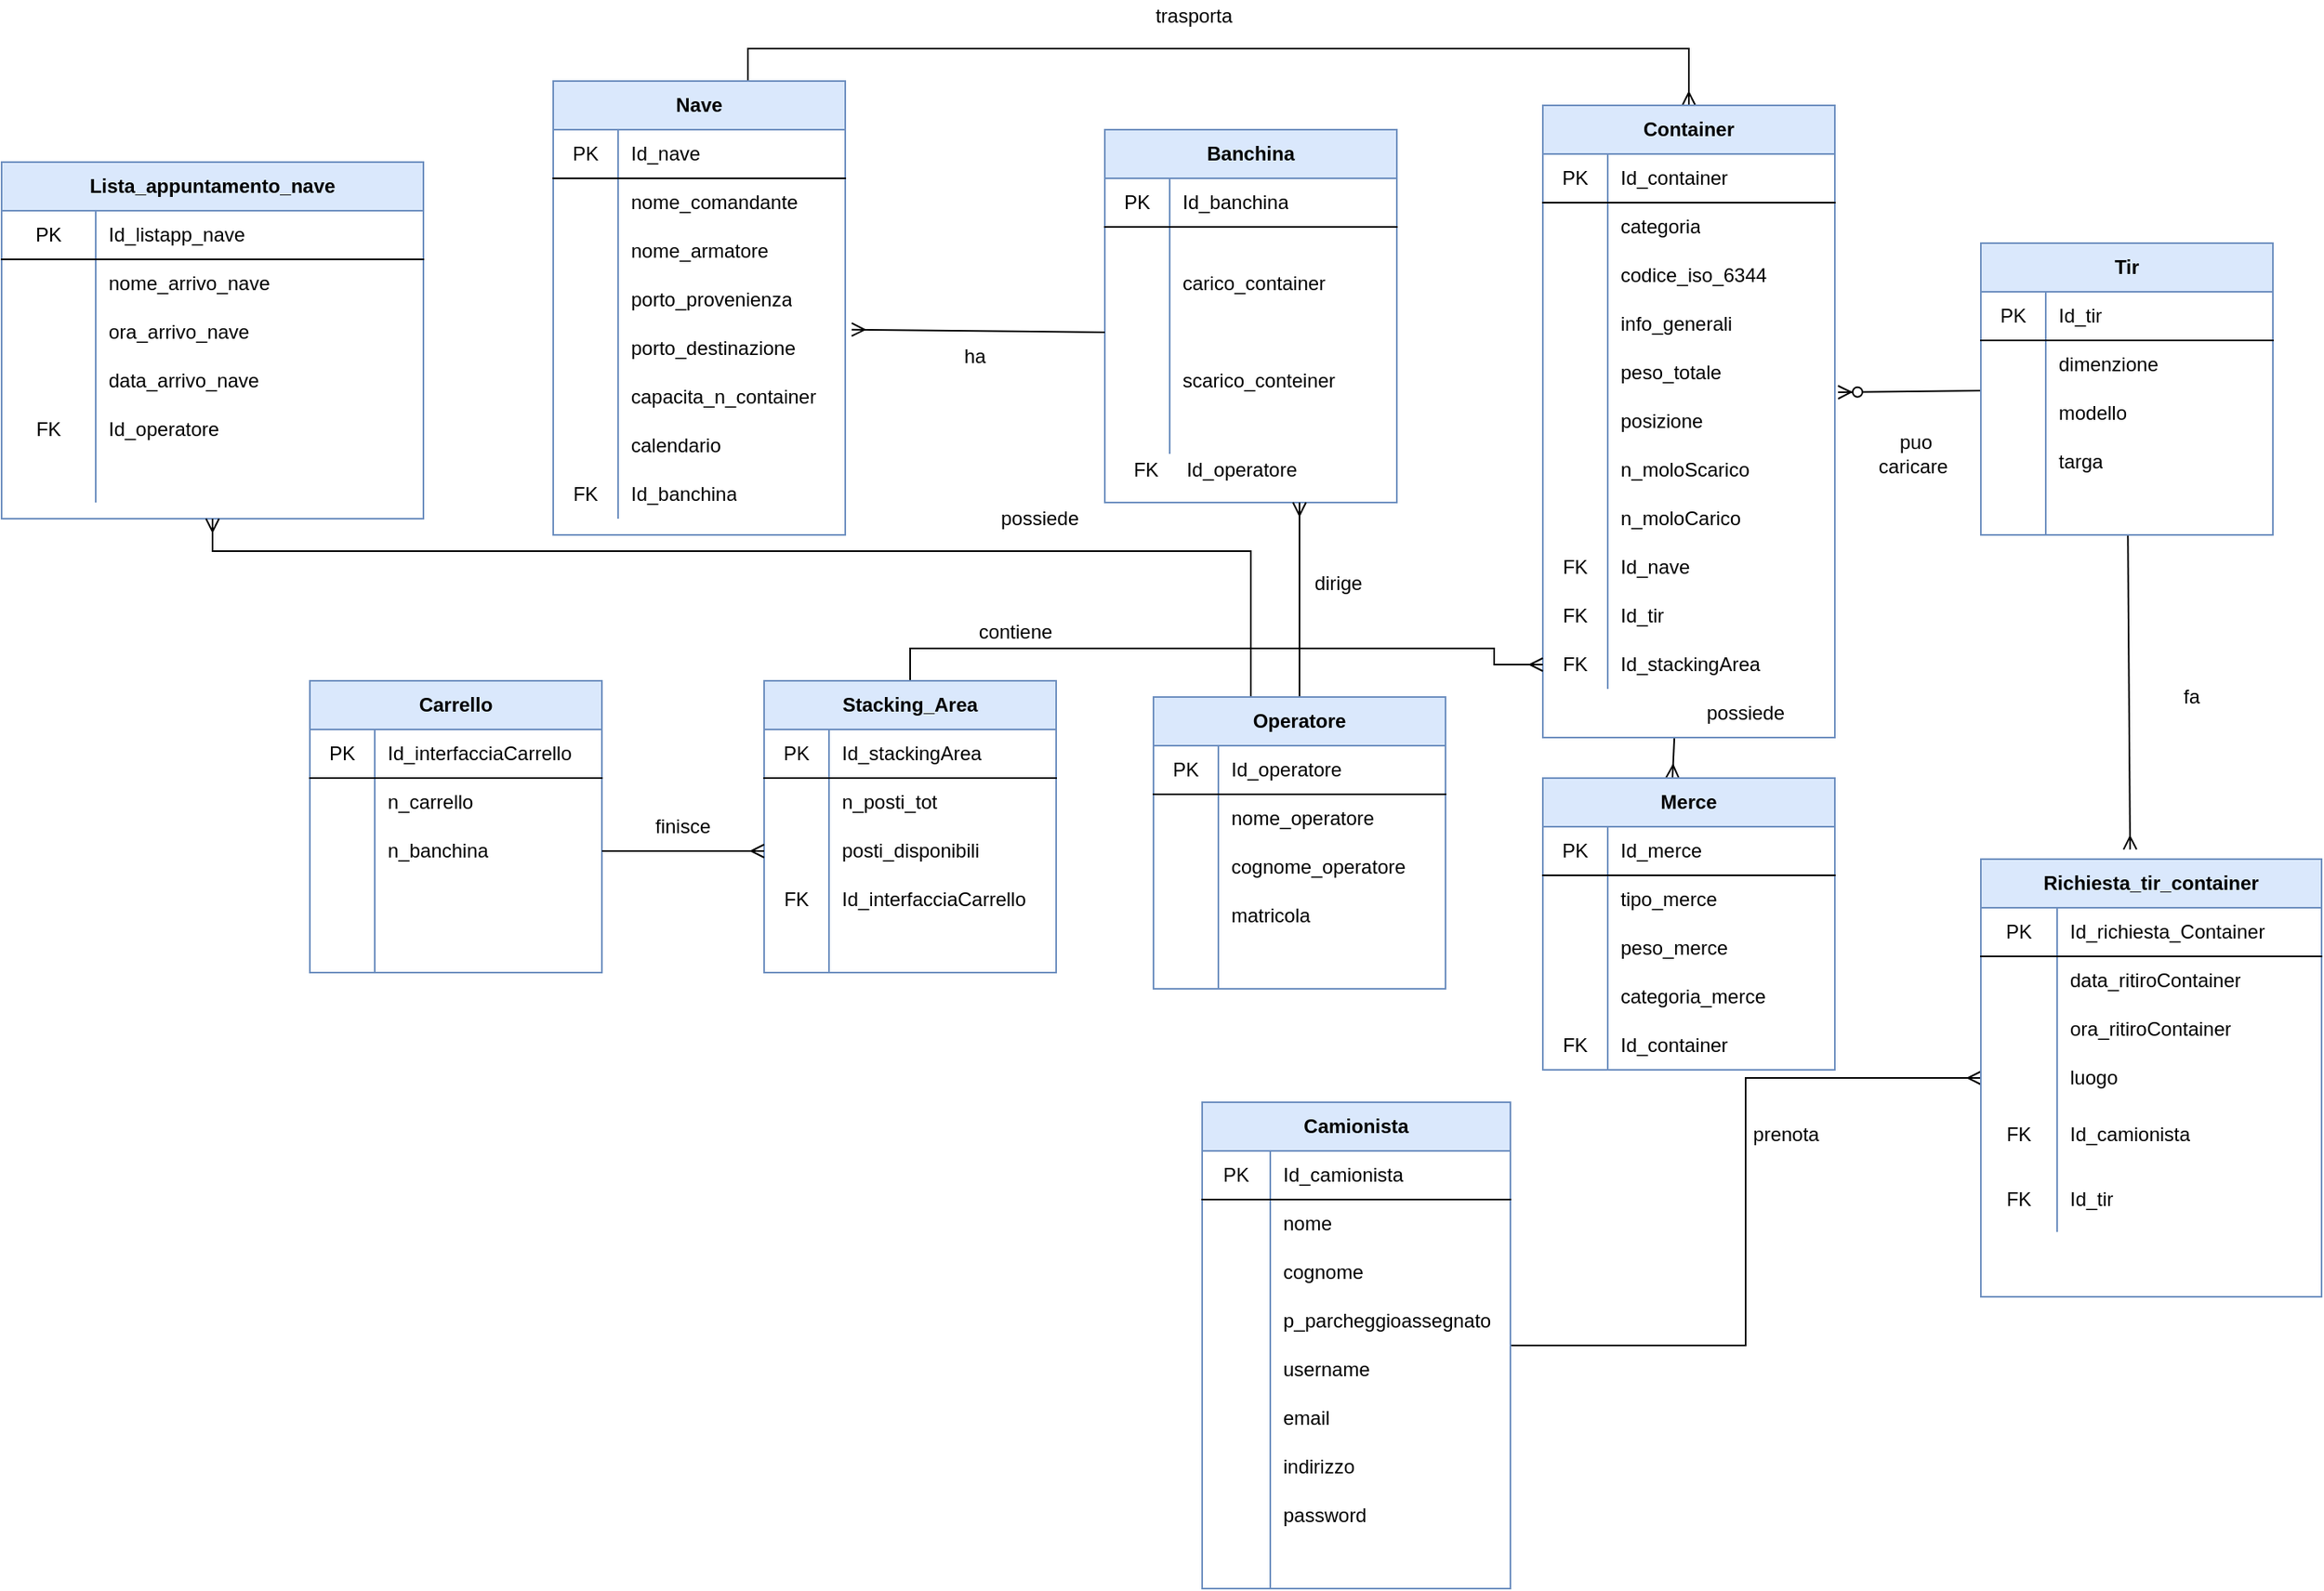 <mxfile version="14.6.12" type="github">
  <diagram id="C5RBs43oDa-KdzZeNtuy" name="Page-1">
    <mxGraphModel dx="2190" dy="1812" grid="1" gridSize="10" guides="1" tooltips="1" connect="1" arrows="1" fold="1" page="1" pageScale="1" pageWidth="827" pageHeight="1169" math="0" shadow="0">
      <root>
        <mxCell id="WIyWlLk6GJQsqaUBKTNV-0" />
        <mxCell id="WIyWlLk6GJQsqaUBKTNV-1" parent="WIyWlLk6GJQsqaUBKTNV-0" />
        <mxCell id="Wq18mz23MPEGw6SeNV3w-151" style="edgeStyle=orthogonalEdgeStyle;rounded=0;orthogonalLoop=1;jettySize=auto;html=1;endArrow=ERmany;endFill=0;entryX=0.5;entryY=0;entryDx=0;entryDy=0;" parent="WIyWlLk6GJQsqaUBKTNV-1" source="Wq18mz23MPEGw6SeNV3w-0" target="Wq18mz23MPEGw6SeNV3w-32" edge="1">
          <mxGeometry relative="1" as="geometry">
            <mxPoint x="450" y="-50" as="targetPoint" />
            <Array as="points">
              <mxPoint x="30" y="-40" />
              <mxPoint x="610" y="-40" />
            </Array>
          </mxGeometry>
        </mxCell>
        <mxCell id="Wq18mz23MPEGw6SeNV3w-0" value="Nave" style="shape=table;html=1;whiteSpace=wrap;startSize=30;container=1;collapsible=0;childLayout=tableLayout;fixedRows=1;rowLines=0;fontStyle=1;align=center;fillColor=#dae8fc;strokeColor=#6c8ebf;" parent="WIyWlLk6GJQsqaUBKTNV-1" vertex="1">
          <mxGeometry x="-90" y="-20" width="180" height="280" as="geometry" />
        </mxCell>
        <mxCell id="Wq18mz23MPEGw6SeNV3w-1" value="" style="shape=partialRectangle;html=1;whiteSpace=wrap;collapsible=0;dropTarget=0;pointerEvents=0;fillColor=none;top=0;left=0;bottom=1;right=0;points=[[0,0.5],[1,0.5]];portConstraint=eastwest;" parent="Wq18mz23MPEGw6SeNV3w-0" vertex="1">
          <mxGeometry y="30" width="180" height="30" as="geometry" />
        </mxCell>
        <mxCell id="Wq18mz23MPEGw6SeNV3w-2" value="PK" style="shape=partialRectangle;html=1;whiteSpace=wrap;connectable=0;fillColor=none;top=0;left=0;bottom=0;right=0;overflow=hidden;" parent="Wq18mz23MPEGw6SeNV3w-1" vertex="1">
          <mxGeometry width="40" height="30" as="geometry" />
        </mxCell>
        <mxCell id="Wq18mz23MPEGw6SeNV3w-3" value="Id_nave" style="shape=partialRectangle;html=1;whiteSpace=wrap;connectable=0;fillColor=none;top=0;left=0;bottom=0;right=0;align=left;spacingLeft=6;overflow=hidden;" parent="Wq18mz23MPEGw6SeNV3w-1" vertex="1">
          <mxGeometry x="40" width="140" height="30" as="geometry" />
        </mxCell>
        <mxCell id="Wq18mz23MPEGw6SeNV3w-4" value="" style="shape=partialRectangle;html=1;whiteSpace=wrap;collapsible=0;dropTarget=0;pointerEvents=0;fillColor=none;top=0;left=0;bottom=0;right=0;points=[[0,0.5],[1,0.5]];portConstraint=eastwest;" parent="Wq18mz23MPEGw6SeNV3w-0" vertex="1">
          <mxGeometry y="60" width="180" height="30" as="geometry" />
        </mxCell>
        <mxCell id="Wq18mz23MPEGw6SeNV3w-5" value="" style="shape=partialRectangle;html=1;whiteSpace=wrap;connectable=0;fillColor=none;top=0;left=0;bottom=0;right=0;overflow=hidden;" parent="Wq18mz23MPEGw6SeNV3w-4" vertex="1">
          <mxGeometry width="40" height="30" as="geometry" />
        </mxCell>
        <mxCell id="Wq18mz23MPEGw6SeNV3w-6" value="nome_comandante" style="shape=partialRectangle;html=1;whiteSpace=wrap;connectable=0;fillColor=none;top=0;left=0;bottom=0;right=0;align=left;spacingLeft=6;overflow=hidden;" parent="Wq18mz23MPEGw6SeNV3w-4" vertex="1">
          <mxGeometry x="40" width="140" height="30" as="geometry" />
        </mxCell>
        <mxCell id="Wq18mz23MPEGw6SeNV3w-7" value="" style="shape=partialRectangle;html=1;whiteSpace=wrap;collapsible=0;dropTarget=0;pointerEvents=0;fillColor=none;top=0;left=0;bottom=0;right=0;points=[[0,0.5],[1,0.5]];portConstraint=eastwest;" parent="Wq18mz23MPEGw6SeNV3w-0" vertex="1">
          <mxGeometry y="90" width="180" height="30" as="geometry" />
        </mxCell>
        <mxCell id="Wq18mz23MPEGw6SeNV3w-8" value="" style="shape=partialRectangle;html=1;whiteSpace=wrap;connectable=0;fillColor=none;top=0;left=0;bottom=0;right=0;overflow=hidden;" parent="Wq18mz23MPEGw6SeNV3w-7" vertex="1">
          <mxGeometry width="40" height="30" as="geometry" />
        </mxCell>
        <mxCell id="Wq18mz23MPEGw6SeNV3w-9" value="nome_armatore" style="shape=partialRectangle;html=1;whiteSpace=wrap;connectable=0;fillColor=none;top=0;left=0;bottom=0;right=0;align=left;spacingLeft=6;overflow=hidden;" parent="Wq18mz23MPEGw6SeNV3w-7" vertex="1">
          <mxGeometry x="40" width="140" height="30" as="geometry" />
        </mxCell>
        <mxCell id="Wq18mz23MPEGw6SeNV3w-10" value="" style="shape=partialRectangle;html=1;whiteSpace=wrap;collapsible=0;dropTarget=0;pointerEvents=0;fillColor=none;top=0;left=0;bottom=0;right=0;points=[[0,0.5],[1,0.5]];portConstraint=eastwest;" parent="Wq18mz23MPEGw6SeNV3w-0" vertex="1">
          <mxGeometry y="120" width="180" height="30" as="geometry" />
        </mxCell>
        <mxCell id="Wq18mz23MPEGw6SeNV3w-11" value="" style="shape=partialRectangle;html=1;whiteSpace=wrap;connectable=0;fillColor=none;top=0;left=0;bottom=0;right=0;overflow=hidden;" parent="Wq18mz23MPEGw6SeNV3w-10" vertex="1">
          <mxGeometry width="40" height="30" as="geometry" />
        </mxCell>
        <mxCell id="Wq18mz23MPEGw6SeNV3w-12" value="porto_provenienza" style="shape=partialRectangle;html=1;whiteSpace=wrap;connectable=0;fillColor=none;top=0;left=0;bottom=0;right=0;align=left;spacingLeft=6;overflow=hidden;" parent="Wq18mz23MPEGw6SeNV3w-10" vertex="1">
          <mxGeometry x="40" width="140" height="30" as="geometry" />
        </mxCell>
        <mxCell id="2Kmw_vBwmTZmU1fa1A0G-0" value="" style="shape=partialRectangle;html=1;whiteSpace=wrap;collapsible=0;dropTarget=0;pointerEvents=0;fillColor=none;top=0;left=0;bottom=0;right=0;points=[[0,0.5],[1,0.5]];portConstraint=eastwest;" parent="Wq18mz23MPEGw6SeNV3w-0" vertex="1">
          <mxGeometry y="150" width="180" height="30" as="geometry" />
        </mxCell>
        <mxCell id="2Kmw_vBwmTZmU1fa1A0G-1" value="" style="shape=partialRectangle;html=1;whiteSpace=wrap;connectable=0;fillColor=none;top=0;left=0;bottom=0;right=0;overflow=hidden;" parent="2Kmw_vBwmTZmU1fa1A0G-0" vertex="1">
          <mxGeometry width="40" height="30" as="geometry" />
        </mxCell>
        <mxCell id="2Kmw_vBwmTZmU1fa1A0G-2" value="porto_destinazione" style="shape=partialRectangle;html=1;whiteSpace=wrap;connectable=0;fillColor=none;top=0;left=0;bottom=0;right=0;align=left;spacingLeft=6;overflow=hidden;" parent="2Kmw_vBwmTZmU1fa1A0G-0" vertex="1">
          <mxGeometry x="40" width="140" height="30" as="geometry" />
        </mxCell>
        <mxCell id="Wq18mz23MPEGw6SeNV3w-13" value="" style="shape=partialRectangle;html=1;whiteSpace=wrap;collapsible=0;dropTarget=0;pointerEvents=0;fillColor=none;top=0;left=0;bottom=0;right=0;points=[[0,0.5],[1,0.5]];portConstraint=eastwest;" parent="Wq18mz23MPEGw6SeNV3w-0" vertex="1">
          <mxGeometry y="180" width="180" height="30" as="geometry" />
        </mxCell>
        <mxCell id="Wq18mz23MPEGw6SeNV3w-14" value="" style="shape=partialRectangle;html=1;whiteSpace=wrap;connectable=0;fillColor=none;top=0;left=0;bottom=0;right=0;overflow=hidden;" parent="Wq18mz23MPEGw6SeNV3w-13" vertex="1">
          <mxGeometry width="40" height="30" as="geometry" />
        </mxCell>
        <mxCell id="Wq18mz23MPEGw6SeNV3w-15" value="capacita_n_container" style="shape=partialRectangle;html=1;whiteSpace=wrap;connectable=0;fillColor=none;top=0;left=0;bottom=0;right=0;align=left;spacingLeft=6;overflow=hidden;" parent="Wq18mz23MPEGw6SeNV3w-13" vertex="1">
          <mxGeometry x="40" width="140" height="30" as="geometry" />
        </mxCell>
        <mxCell id="2Kmw_vBwmTZmU1fa1A0G-21" value="" style="shape=partialRectangle;html=1;whiteSpace=wrap;collapsible=0;dropTarget=0;pointerEvents=0;fillColor=none;top=0;left=0;bottom=0;right=0;points=[[0,0.5],[1,0.5]];portConstraint=eastwest;" parent="Wq18mz23MPEGw6SeNV3w-0" vertex="1">
          <mxGeometry y="210" width="180" height="30" as="geometry" />
        </mxCell>
        <mxCell id="2Kmw_vBwmTZmU1fa1A0G-22" value="" style="shape=partialRectangle;html=1;whiteSpace=wrap;connectable=0;fillColor=none;top=0;left=0;bottom=0;right=0;overflow=hidden;" parent="2Kmw_vBwmTZmU1fa1A0G-21" vertex="1">
          <mxGeometry width="40" height="30" as="geometry" />
        </mxCell>
        <mxCell id="2Kmw_vBwmTZmU1fa1A0G-23" value="calendario" style="shape=partialRectangle;html=1;whiteSpace=wrap;connectable=0;fillColor=none;top=0;left=0;bottom=0;right=0;align=left;spacingLeft=6;overflow=hidden;" parent="2Kmw_vBwmTZmU1fa1A0G-21" vertex="1">
          <mxGeometry x="40" width="140" height="30" as="geometry" />
        </mxCell>
        <mxCell id="Wq18mz23MPEGw6SeNV3w-155" value="" style="shape=partialRectangle;html=1;whiteSpace=wrap;collapsible=0;dropTarget=0;pointerEvents=0;fillColor=none;top=0;left=0;bottom=0;right=0;points=[[0,0.5],[1,0.5]];portConstraint=eastwest;" parent="Wq18mz23MPEGw6SeNV3w-0" vertex="1">
          <mxGeometry y="240" width="180" height="30" as="geometry" />
        </mxCell>
        <mxCell id="Wq18mz23MPEGw6SeNV3w-156" value="FK" style="shape=partialRectangle;html=1;whiteSpace=wrap;connectable=0;fillColor=none;top=0;left=0;bottom=0;right=0;overflow=hidden;" parent="Wq18mz23MPEGw6SeNV3w-155" vertex="1">
          <mxGeometry width="40" height="30" as="geometry" />
        </mxCell>
        <mxCell id="Wq18mz23MPEGw6SeNV3w-157" value="Id_banchina" style="shape=partialRectangle;html=1;whiteSpace=wrap;connectable=0;fillColor=none;top=0;left=0;bottom=0;right=0;align=left;spacingLeft=6;overflow=hidden;" parent="Wq18mz23MPEGw6SeNV3w-155" vertex="1">
          <mxGeometry x="40" width="140" height="30" as="geometry" />
        </mxCell>
        <mxCell id="Wq18mz23MPEGw6SeNV3w-16" value="Banchina" style="shape=table;html=1;whiteSpace=wrap;startSize=30;container=1;collapsible=0;childLayout=tableLayout;fixedRows=1;rowLines=0;fontStyle=1;align=center;fillColor=#dae8fc;strokeColor=#6c8ebf;" parent="WIyWlLk6GJQsqaUBKTNV-1" vertex="1">
          <mxGeometry x="250" y="10" width="180" height="230" as="geometry" />
        </mxCell>
        <mxCell id="Wq18mz23MPEGw6SeNV3w-17" value="" style="shape=partialRectangle;html=1;whiteSpace=wrap;collapsible=0;dropTarget=0;pointerEvents=0;fillColor=none;top=0;left=0;bottom=1;right=0;points=[[0,0.5],[1,0.5]];portConstraint=eastwest;" parent="Wq18mz23MPEGw6SeNV3w-16" vertex="1">
          <mxGeometry y="30" width="180" height="30" as="geometry" />
        </mxCell>
        <mxCell id="Wq18mz23MPEGw6SeNV3w-18" value="PK" style="shape=partialRectangle;html=1;whiteSpace=wrap;connectable=0;fillColor=none;top=0;left=0;bottom=0;right=0;overflow=hidden;" parent="Wq18mz23MPEGw6SeNV3w-17" vertex="1">
          <mxGeometry width="40" height="30" as="geometry" />
        </mxCell>
        <mxCell id="Wq18mz23MPEGw6SeNV3w-19" value="Id_banchina" style="shape=partialRectangle;html=1;whiteSpace=wrap;connectable=0;fillColor=none;top=0;left=0;bottom=0;right=0;align=left;spacingLeft=6;overflow=hidden;" parent="Wq18mz23MPEGw6SeNV3w-17" vertex="1">
          <mxGeometry x="40" width="140" height="30" as="geometry" />
        </mxCell>
        <mxCell id="Wq18mz23MPEGw6SeNV3w-20" value="" style="shape=partialRectangle;html=1;whiteSpace=wrap;collapsible=0;dropTarget=0;pointerEvents=0;fillColor=none;top=0;left=0;bottom=0;right=0;points=[[0,0.5],[1,0.5]];portConstraint=eastwest;" parent="Wq18mz23MPEGw6SeNV3w-16" vertex="1">
          <mxGeometry y="60" width="180" height="20" as="geometry" />
        </mxCell>
        <mxCell id="Wq18mz23MPEGw6SeNV3w-21" value="" style="shape=partialRectangle;html=1;whiteSpace=wrap;connectable=0;fillColor=none;top=0;left=0;bottom=0;right=0;overflow=hidden;" parent="Wq18mz23MPEGw6SeNV3w-20" vertex="1">
          <mxGeometry width="40" height="20" as="geometry" />
        </mxCell>
        <mxCell id="Wq18mz23MPEGw6SeNV3w-22" value="" style="shape=partialRectangle;html=1;whiteSpace=wrap;connectable=0;fillColor=none;top=0;left=0;bottom=0;right=0;align=left;spacingLeft=6;overflow=hidden;" parent="Wq18mz23MPEGw6SeNV3w-20" vertex="1">
          <mxGeometry x="40" width="140" height="20" as="geometry" />
        </mxCell>
        <mxCell id="Wq18mz23MPEGw6SeNV3w-23" value="" style="shape=partialRectangle;html=1;whiteSpace=wrap;collapsible=0;dropTarget=0;pointerEvents=0;fillColor=none;top=0;left=0;bottom=0;right=0;points=[[0,0.5],[1,0.5]];portConstraint=eastwest;" parent="Wq18mz23MPEGw6SeNV3w-16" vertex="1">
          <mxGeometry y="80" width="180" height="30" as="geometry" />
        </mxCell>
        <mxCell id="Wq18mz23MPEGw6SeNV3w-24" value="" style="shape=partialRectangle;html=1;whiteSpace=wrap;connectable=0;fillColor=none;top=0;left=0;bottom=0;right=0;overflow=hidden;" parent="Wq18mz23MPEGw6SeNV3w-23" vertex="1">
          <mxGeometry width="40" height="30" as="geometry" />
        </mxCell>
        <mxCell id="Wq18mz23MPEGw6SeNV3w-25" value="carico_container" style="shape=partialRectangle;html=1;whiteSpace=wrap;connectable=0;fillColor=none;top=0;left=0;bottom=0;right=0;align=left;spacingLeft=6;overflow=hidden;" parent="Wq18mz23MPEGw6SeNV3w-23" vertex="1">
          <mxGeometry x="40" width="140" height="30" as="geometry" />
        </mxCell>
        <mxCell id="Wq18mz23MPEGw6SeNV3w-26" value="" style="shape=partialRectangle;html=1;whiteSpace=wrap;collapsible=0;dropTarget=0;pointerEvents=0;fillColor=none;top=0;left=0;bottom=0;right=0;points=[[0,0.5],[1,0.5]];portConstraint=eastwest;" parent="Wq18mz23MPEGw6SeNV3w-16" vertex="1">
          <mxGeometry y="110" width="180" height="30" as="geometry" />
        </mxCell>
        <mxCell id="Wq18mz23MPEGw6SeNV3w-27" value="" style="shape=partialRectangle;html=1;whiteSpace=wrap;connectable=0;fillColor=none;top=0;left=0;bottom=0;right=0;overflow=hidden;" parent="Wq18mz23MPEGw6SeNV3w-26" vertex="1">
          <mxGeometry width="40" height="30" as="geometry" />
        </mxCell>
        <mxCell id="Wq18mz23MPEGw6SeNV3w-28" value="" style="shape=partialRectangle;html=1;whiteSpace=wrap;connectable=0;fillColor=none;top=0;left=0;bottom=0;right=0;align=left;spacingLeft=6;overflow=hidden;" parent="Wq18mz23MPEGw6SeNV3w-26" vertex="1">
          <mxGeometry x="40" width="140" height="30" as="geometry" />
        </mxCell>
        <mxCell id="Wq18mz23MPEGw6SeNV3w-29" value="" style="shape=partialRectangle;html=1;whiteSpace=wrap;collapsible=0;dropTarget=0;pointerEvents=0;fillColor=none;top=0;left=0;bottom=0;right=0;points=[[0,0.5],[1,0.5]];portConstraint=eastwest;" parent="Wq18mz23MPEGw6SeNV3w-16" vertex="1">
          <mxGeometry y="140" width="180" height="30" as="geometry" />
        </mxCell>
        <mxCell id="Wq18mz23MPEGw6SeNV3w-30" value="" style="shape=partialRectangle;html=1;whiteSpace=wrap;connectable=0;fillColor=none;top=0;left=0;bottom=0;right=0;overflow=hidden;" parent="Wq18mz23MPEGw6SeNV3w-29" vertex="1">
          <mxGeometry width="40" height="30" as="geometry" />
        </mxCell>
        <mxCell id="Wq18mz23MPEGw6SeNV3w-31" value="scarico_conteiner" style="shape=partialRectangle;html=1;whiteSpace=wrap;connectable=0;fillColor=none;top=0;left=0;bottom=0;right=0;align=left;spacingLeft=6;overflow=hidden;" parent="Wq18mz23MPEGw6SeNV3w-29" vertex="1">
          <mxGeometry x="40" width="140" height="30" as="geometry" />
        </mxCell>
        <mxCell id="2Kmw_vBwmTZmU1fa1A0G-10" value="" style="shape=partialRectangle;html=1;whiteSpace=wrap;collapsible=0;dropTarget=0;pointerEvents=0;fillColor=none;top=0;left=0;bottom=0;right=0;points=[[0,0.5],[1,0.5]];portConstraint=eastwest;" parent="Wq18mz23MPEGw6SeNV3w-16" vertex="1">
          <mxGeometry y="170" width="180" height="30" as="geometry" />
        </mxCell>
        <mxCell id="2Kmw_vBwmTZmU1fa1A0G-11" value="" style="shape=partialRectangle;html=1;whiteSpace=wrap;connectable=0;fillColor=none;top=0;left=0;bottom=0;right=0;overflow=hidden;" parent="2Kmw_vBwmTZmU1fa1A0G-10" vertex="1">
          <mxGeometry width="40" height="30" as="geometry" />
        </mxCell>
        <mxCell id="2Kmw_vBwmTZmU1fa1A0G-12" value="" style="shape=partialRectangle;html=1;whiteSpace=wrap;connectable=0;fillColor=none;top=0;left=0;bottom=0;right=0;align=left;spacingLeft=6;overflow=hidden;" parent="2Kmw_vBwmTZmU1fa1A0G-10" vertex="1">
          <mxGeometry x="40" width="140" height="30" as="geometry" />
        </mxCell>
        <mxCell id="Wq18mz23MPEGw6SeNV3w-212" style="edgeStyle=none;rounded=0;orthogonalLoop=1;jettySize=auto;html=1;entryX=0.444;entryY=0;entryDx=0;entryDy=0;entryPerimeter=0;endArrow=ERmany;endFill=0;" parent="WIyWlLk6GJQsqaUBKTNV-1" source="Wq18mz23MPEGw6SeNV3w-32" target="Wq18mz23MPEGw6SeNV3w-51" edge="1">
          <mxGeometry relative="1" as="geometry" />
        </mxCell>
        <mxCell id="Wq18mz23MPEGw6SeNV3w-32" value="Container" style="shape=table;html=1;whiteSpace=wrap;startSize=30;container=1;collapsible=0;childLayout=tableLayout;fixedRows=1;rowLines=0;fontStyle=1;align=center;fillColor=#dae8fc;strokeColor=#6c8ebf;" parent="WIyWlLk6GJQsqaUBKTNV-1" vertex="1">
          <mxGeometry x="520" y="-5" width="180" height="390" as="geometry" />
        </mxCell>
        <mxCell id="Wq18mz23MPEGw6SeNV3w-33" value="" style="shape=partialRectangle;html=1;whiteSpace=wrap;collapsible=0;dropTarget=0;pointerEvents=0;fillColor=none;top=0;left=0;bottom=1;right=0;points=[[0,0.5],[1,0.5]];portConstraint=eastwest;" parent="Wq18mz23MPEGw6SeNV3w-32" vertex="1">
          <mxGeometry y="30" width="180" height="30" as="geometry" />
        </mxCell>
        <mxCell id="Wq18mz23MPEGw6SeNV3w-34" value="PK" style="shape=partialRectangle;html=1;whiteSpace=wrap;connectable=0;fillColor=none;top=0;left=0;bottom=0;right=0;overflow=hidden;" parent="Wq18mz23MPEGw6SeNV3w-33" vertex="1">
          <mxGeometry width="40" height="30" as="geometry" />
        </mxCell>
        <mxCell id="Wq18mz23MPEGw6SeNV3w-35" value="Id_container" style="shape=partialRectangle;html=1;whiteSpace=wrap;connectable=0;fillColor=none;top=0;left=0;bottom=0;right=0;align=left;spacingLeft=6;overflow=hidden;" parent="Wq18mz23MPEGw6SeNV3w-33" vertex="1">
          <mxGeometry x="40" width="140" height="30" as="geometry" />
        </mxCell>
        <mxCell id="Wq18mz23MPEGw6SeNV3w-36" value="" style="shape=partialRectangle;html=1;whiteSpace=wrap;collapsible=0;dropTarget=0;pointerEvents=0;fillColor=none;top=0;left=0;bottom=0;right=0;points=[[0,0.5],[1,0.5]];portConstraint=eastwest;" parent="Wq18mz23MPEGw6SeNV3w-32" vertex="1">
          <mxGeometry y="60" width="180" height="30" as="geometry" />
        </mxCell>
        <mxCell id="Wq18mz23MPEGw6SeNV3w-37" value="" style="shape=partialRectangle;html=1;whiteSpace=wrap;connectable=0;fillColor=none;top=0;left=0;bottom=0;right=0;overflow=hidden;" parent="Wq18mz23MPEGw6SeNV3w-36" vertex="1">
          <mxGeometry width="40" height="30" as="geometry" />
        </mxCell>
        <mxCell id="Wq18mz23MPEGw6SeNV3w-38" value="categoria" style="shape=partialRectangle;html=1;whiteSpace=wrap;connectable=0;fillColor=none;top=0;left=0;bottom=0;right=0;align=left;spacingLeft=6;overflow=hidden;" parent="Wq18mz23MPEGw6SeNV3w-36" vertex="1">
          <mxGeometry x="40" width="140" height="30" as="geometry" />
        </mxCell>
        <mxCell id="Wq18mz23MPEGw6SeNV3w-39" value="" style="shape=partialRectangle;html=1;whiteSpace=wrap;collapsible=0;dropTarget=0;pointerEvents=0;fillColor=none;top=0;left=0;bottom=0;right=0;points=[[0,0.5],[1,0.5]];portConstraint=eastwest;" parent="Wq18mz23MPEGw6SeNV3w-32" vertex="1">
          <mxGeometry y="90" width="180" height="30" as="geometry" />
        </mxCell>
        <mxCell id="Wq18mz23MPEGw6SeNV3w-40" value="" style="shape=partialRectangle;html=1;whiteSpace=wrap;connectable=0;fillColor=none;top=0;left=0;bottom=0;right=0;overflow=hidden;" parent="Wq18mz23MPEGw6SeNV3w-39" vertex="1">
          <mxGeometry width="40" height="30" as="geometry" />
        </mxCell>
        <mxCell id="Wq18mz23MPEGw6SeNV3w-41" value="codice_iso_6344" style="shape=partialRectangle;html=1;whiteSpace=wrap;connectable=0;fillColor=none;top=0;left=0;bottom=0;right=0;align=left;spacingLeft=6;overflow=hidden;" parent="Wq18mz23MPEGw6SeNV3w-39" vertex="1">
          <mxGeometry x="40" width="140" height="30" as="geometry" />
        </mxCell>
        <mxCell id="Wq18mz23MPEGw6SeNV3w-42" value="" style="shape=partialRectangle;html=1;whiteSpace=wrap;collapsible=0;dropTarget=0;pointerEvents=0;fillColor=none;top=0;left=0;bottom=0;right=0;points=[[0,0.5],[1,0.5]];portConstraint=eastwest;" parent="Wq18mz23MPEGw6SeNV3w-32" vertex="1">
          <mxGeometry y="120" width="180" height="30" as="geometry" />
        </mxCell>
        <mxCell id="Wq18mz23MPEGw6SeNV3w-43" value="" style="shape=partialRectangle;html=1;whiteSpace=wrap;connectable=0;fillColor=none;top=0;left=0;bottom=0;right=0;overflow=hidden;" parent="Wq18mz23MPEGw6SeNV3w-42" vertex="1">
          <mxGeometry width="40" height="30" as="geometry" />
        </mxCell>
        <mxCell id="Wq18mz23MPEGw6SeNV3w-44" value="info_generali" style="shape=partialRectangle;html=1;whiteSpace=wrap;connectable=0;fillColor=none;top=0;left=0;bottom=0;right=0;align=left;spacingLeft=6;overflow=hidden;" parent="Wq18mz23MPEGw6SeNV3w-42" vertex="1">
          <mxGeometry x="40" width="140" height="30" as="geometry" />
        </mxCell>
        <mxCell id="Wq18mz23MPEGw6SeNV3w-45" value="" style="shape=partialRectangle;html=1;whiteSpace=wrap;collapsible=0;dropTarget=0;pointerEvents=0;fillColor=none;top=0;left=0;bottom=0;right=0;points=[[0,0.5],[1,0.5]];portConstraint=eastwest;" parent="Wq18mz23MPEGw6SeNV3w-32" vertex="1">
          <mxGeometry y="150" width="180" height="30" as="geometry" />
        </mxCell>
        <mxCell id="Wq18mz23MPEGw6SeNV3w-46" value="" style="shape=partialRectangle;html=1;whiteSpace=wrap;connectable=0;fillColor=none;top=0;left=0;bottom=0;right=0;overflow=hidden;" parent="Wq18mz23MPEGw6SeNV3w-45" vertex="1">
          <mxGeometry width="40" height="30" as="geometry" />
        </mxCell>
        <mxCell id="Wq18mz23MPEGw6SeNV3w-47" value="peso_totale" style="shape=partialRectangle;html=1;whiteSpace=wrap;connectable=0;fillColor=none;top=0;left=0;bottom=0;right=0;align=left;spacingLeft=6;overflow=hidden;" parent="Wq18mz23MPEGw6SeNV3w-45" vertex="1">
          <mxGeometry x="40" width="140" height="30" as="geometry" />
        </mxCell>
        <mxCell id="Wq18mz23MPEGw6SeNV3w-48" value="" style="shape=partialRectangle;html=1;whiteSpace=wrap;collapsible=0;dropTarget=0;pointerEvents=0;fillColor=none;top=0;left=0;bottom=0;right=0;points=[[0,0.5],[1,0.5]];portConstraint=eastwest;" parent="Wq18mz23MPEGw6SeNV3w-32" vertex="1">
          <mxGeometry y="180" width="180" height="30" as="geometry" />
        </mxCell>
        <mxCell id="Wq18mz23MPEGw6SeNV3w-49" value="" style="shape=partialRectangle;html=1;whiteSpace=wrap;connectable=0;fillColor=none;top=0;left=0;bottom=0;right=0;overflow=hidden;" parent="Wq18mz23MPEGw6SeNV3w-48" vertex="1">
          <mxGeometry width="40" height="30" as="geometry" />
        </mxCell>
        <mxCell id="Wq18mz23MPEGw6SeNV3w-50" value="posizione" style="shape=partialRectangle;html=1;whiteSpace=wrap;connectable=0;fillColor=none;top=0;left=0;bottom=0;right=0;align=left;spacingLeft=6;overflow=hidden;" parent="Wq18mz23MPEGw6SeNV3w-48" vertex="1">
          <mxGeometry x="40" width="140" height="30" as="geometry" />
        </mxCell>
        <mxCell id="2Kmw_vBwmTZmU1fa1A0G-3" value="" style="shape=partialRectangle;html=1;whiteSpace=wrap;collapsible=0;dropTarget=0;pointerEvents=0;fillColor=none;top=0;left=0;bottom=0;right=0;points=[[0,0.5],[1,0.5]];portConstraint=eastwest;" parent="Wq18mz23MPEGw6SeNV3w-32" vertex="1">
          <mxGeometry y="210" width="180" height="30" as="geometry" />
        </mxCell>
        <mxCell id="2Kmw_vBwmTZmU1fa1A0G-4" value="" style="shape=partialRectangle;html=1;whiteSpace=wrap;connectable=0;fillColor=none;top=0;left=0;bottom=0;right=0;overflow=hidden;" parent="2Kmw_vBwmTZmU1fa1A0G-3" vertex="1">
          <mxGeometry width="40" height="30" as="geometry" />
        </mxCell>
        <mxCell id="2Kmw_vBwmTZmU1fa1A0G-5" value="n_moloScarico" style="shape=partialRectangle;html=1;whiteSpace=wrap;connectable=0;fillColor=none;top=0;left=0;bottom=0;right=0;align=left;spacingLeft=6;overflow=hidden;" parent="2Kmw_vBwmTZmU1fa1A0G-3" vertex="1">
          <mxGeometry x="40" width="140" height="30" as="geometry" />
        </mxCell>
        <mxCell id="tBS7VfUSeo1zEQWRCGZT-6" value="" style="shape=partialRectangle;html=1;whiteSpace=wrap;collapsible=0;dropTarget=0;pointerEvents=0;fillColor=none;top=0;left=0;bottom=0;right=0;points=[[0,0.5],[1,0.5]];portConstraint=eastwest;" vertex="1" parent="Wq18mz23MPEGw6SeNV3w-32">
          <mxGeometry y="240" width="180" height="30" as="geometry" />
        </mxCell>
        <mxCell id="tBS7VfUSeo1zEQWRCGZT-7" value="" style="shape=partialRectangle;html=1;whiteSpace=wrap;connectable=0;fillColor=none;top=0;left=0;bottom=0;right=0;overflow=hidden;" vertex="1" parent="tBS7VfUSeo1zEQWRCGZT-6">
          <mxGeometry width="40" height="30" as="geometry" />
        </mxCell>
        <mxCell id="tBS7VfUSeo1zEQWRCGZT-8" value="n_moloCarico" style="shape=partialRectangle;html=1;whiteSpace=wrap;connectable=0;fillColor=none;top=0;left=0;bottom=0;right=0;align=left;spacingLeft=6;overflow=hidden;" vertex="1" parent="tBS7VfUSeo1zEQWRCGZT-6">
          <mxGeometry x="40" width="140" height="30" as="geometry" />
        </mxCell>
        <mxCell id="Wq18mz23MPEGw6SeNV3w-158" value="" style="shape=partialRectangle;html=1;whiteSpace=wrap;collapsible=0;dropTarget=0;pointerEvents=0;fillColor=none;top=0;left=0;bottom=0;right=0;points=[[0,0.5],[1,0.5]];portConstraint=eastwest;" parent="Wq18mz23MPEGw6SeNV3w-32" vertex="1">
          <mxGeometry y="270" width="180" height="30" as="geometry" />
        </mxCell>
        <mxCell id="Wq18mz23MPEGw6SeNV3w-159" value="FK" style="shape=partialRectangle;html=1;whiteSpace=wrap;connectable=0;fillColor=none;top=0;left=0;bottom=0;right=0;overflow=hidden;" parent="Wq18mz23MPEGw6SeNV3w-158" vertex="1">
          <mxGeometry width="40" height="30" as="geometry" />
        </mxCell>
        <mxCell id="Wq18mz23MPEGw6SeNV3w-160" value="Id_nave" style="shape=partialRectangle;html=1;whiteSpace=wrap;connectable=0;fillColor=none;top=0;left=0;bottom=0;right=0;align=left;spacingLeft=6;overflow=hidden;" parent="Wq18mz23MPEGw6SeNV3w-158" vertex="1">
          <mxGeometry x="40" width="140" height="30" as="geometry" />
        </mxCell>
        <mxCell id="Wq18mz23MPEGw6SeNV3w-161" value="" style="shape=partialRectangle;html=1;whiteSpace=wrap;collapsible=0;dropTarget=0;pointerEvents=0;fillColor=none;top=0;left=0;bottom=0;right=0;points=[[0,0.5],[1,0.5]];portConstraint=eastwest;" parent="Wq18mz23MPEGw6SeNV3w-32" vertex="1">
          <mxGeometry y="300" width="180" height="30" as="geometry" />
        </mxCell>
        <mxCell id="Wq18mz23MPEGw6SeNV3w-162" value="FK" style="shape=partialRectangle;html=1;whiteSpace=wrap;connectable=0;fillColor=none;top=0;left=0;bottom=0;right=0;overflow=hidden;" parent="Wq18mz23MPEGw6SeNV3w-161" vertex="1">
          <mxGeometry width="40" height="30" as="geometry" />
        </mxCell>
        <mxCell id="Wq18mz23MPEGw6SeNV3w-163" value="Id_tir" style="shape=partialRectangle;html=1;whiteSpace=wrap;connectable=0;fillColor=none;top=0;left=0;bottom=0;right=0;align=left;spacingLeft=6;overflow=hidden;" parent="Wq18mz23MPEGw6SeNV3w-161" vertex="1">
          <mxGeometry x="40" width="140" height="30" as="geometry" />
        </mxCell>
        <mxCell id="tBS7VfUSeo1zEQWRCGZT-0" value="" style="shape=partialRectangle;html=1;whiteSpace=wrap;collapsible=0;dropTarget=0;pointerEvents=0;fillColor=none;top=0;left=0;bottom=0;right=0;points=[[0,0.5],[1,0.5]];portConstraint=eastwest;" vertex="1" parent="Wq18mz23MPEGw6SeNV3w-32">
          <mxGeometry y="330" width="180" height="30" as="geometry" />
        </mxCell>
        <mxCell id="tBS7VfUSeo1zEQWRCGZT-1" value="FK" style="shape=partialRectangle;html=1;whiteSpace=wrap;connectable=0;fillColor=none;top=0;left=0;bottom=0;right=0;overflow=hidden;" vertex="1" parent="tBS7VfUSeo1zEQWRCGZT-0">
          <mxGeometry width="40" height="30" as="geometry" />
        </mxCell>
        <mxCell id="tBS7VfUSeo1zEQWRCGZT-2" value="Id_stackingArea" style="shape=partialRectangle;html=1;whiteSpace=wrap;connectable=0;fillColor=none;top=0;left=0;bottom=0;right=0;align=left;spacingLeft=6;overflow=hidden;" vertex="1" parent="tBS7VfUSeo1zEQWRCGZT-0">
          <mxGeometry x="40" width="140" height="30" as="geometry" />
        </mxCell>
        <mxCell id="Wq18mz23MPEGw6SeNV3w-51" value="Merce" style="shape=table;html=1;whiteSpace=wrap;startSize=30;container=1;collapsible=0;childLayout=tableLayout;fixedRows=1;rowLines=0;fontStyle=1;align=center;fillColor=#dae8fc;strokeColor=#6c8ebf;" parent="WIyWlLk6GJQsqaUBKTNV-1" vertex="1">
          <mxGeometry x="520" y="410" width="180" height="180" as="geometry" />
        </mxCell>
        <mxCell id="Wq18mz23MPEGw6SeNV3w-52" value="" style="shape=partialRectangle;html=1;whiteSpace=wrap;collapsible=0;dropTarget=0;pointerEvents=0;fillColor=none;top=0;left=0;bottom=1;right=0;points=[[0,0.5],[1,0.5]];portConstraint=eastwest;" parent="Wq18mz23MPEGw6SeNV3w-51" vertex="1">
          <mxGeometry y="30" width="180" height="30" as="geometry" />
        </mxCell>
        <mxCell id="Wq18mz23MPEGw6SeNV3w-53" value="PK" style="shape=partialRectangle;html=1;whiteSpace=wrap;connectable=0;fillColor=none;top=0;left=0;bottom=0;right=0;overflow=hidden;" parent="Wq18mz23MPEGw6SeNV3w-52" vertex="1">
          <mxGeometry width="40" height="30" as="geometry" />
        </mxCell>
        <mxCell id="Wq18mz23MPEGw6SeNV3w-54" value="Id_merce" style="shape=partialRectangle;html=1;whiteSpace=wrap;connectable=0;fillColor=none;top=0;left=0;bottom=0;right=0;align=left;spacingLeft=6;overflow=hidden;" parent="Wq18mz23MPEGw6SeNV3w-52" vertex="1">
          <mxGeometry x="40" width="140" height="30" as="geometry" />
        </mxCell>
        <mxCell id="Wq18mz23MPEGw6SeNV3w-55" value="" style="shape=partialRectangle;html=1;whiteSpace=wrap;collapsible=0;dropTarget=0;pointerEvents=0;fillColor=none;top=0;left=0;bottom=0;right=0;points=[[0,0.5],[1,0.5]];portConstraint=eastwest;" parent="Wq18mz23MPEGw6SeNV3w-51" vertex="1">
          <mxGeometry y="60" width="180" height="30" as="geometry" />
        </mxCell>
        <mxCell id="Wq18mz23MPEGw6SeNV3w-56" value="" style="shape=partialRectangle;html=1;whiteSpace=wrap;connectable=0;fillColor=none;top=0;left=0;bottom=0;right=0;overflow=hidden;" parent="Wq18mz23MPEGw6SeNV3w-55" vertex="1">
          <mxGeometry width="40" height="30" as="geometry" />
        </mxCell>
        <mxCell id="Wq18mz23MPEGw6SeNV3w-57" value="tipo_merce" style="shape=partialRectangle;html=1;whiteSpace=wrap;connectable=0;fillColor=none;top=0;left=0;bottom=0;right=0;align=left;spacingLeft=6;overflow=hidden;" parent="Wq18mz23MPEGw6SeNV3w-55" vertex="1">
          <mxGeometry x="40" width="140" height="30" as="geometry" />
        </mxCell>
        <mxCell id="Wq18mz23MPEGw6SeNV3w-58" value="" style="shape=partialRectangle;html=1;whiteSpace=wrap;collapsible=0;dropTarget=0;pointerEvents=0;fillColor=none;top=0;left=0;bottom=0;right=0;points=[[0,0.5],[1,0.5]];portConstraint=eastwest;" parent="Wq18mz23MPEGw6SeNV3w-51" vertex="1">
          <mxGeometry y="90" width="180" height="30" as="geometry" />
        </mxCell>
        <mxCell id="Wq18mz23MPEGw6SeNV3w-59" value="" style="shape=partialRectangle;html=1;whiteSpace=wrap;connectable=0;fillColor=none;top=0;left=0;bottom=0;right=0;overflow=hidden;" parent="Wq18mz23MPEGw6SeNV3w-58" vertex="1">
          <mxGeometry width="40" height="30" as="geometry" />
        </mxCell>
        <mxCell id="Wq18mz23MPEGw6SeNV3w-60" value="peso_merce" style="shape=partialRectangle;html=1;whiteSpace=wrap;connectable=0;fillColor=none;top=0;left=0;bottom=0;right=0;align=left;spacingLeft=6;overflow=hidden;" parent="Wq18mz23MPEGw6SeNV3w-58" vertex="1">
          <mxGeometry x="40" width="140" height="30" as="geometry" />
        </mxCell>
        <mxCell id="Wq18mz23MPEGw6SeNV3w-61" value="" style="shape=partialRectangle;html=1;whiteSpace=wrap;collapsible=0;dropTarget=0;pointerEvents=0;fillColor=none;top=0;left=0;bottom=0;right=0;points=[[0,0.5],[1,0.5]];portConstraint=eastwest;" parent="Wq18mz23MPEGw6SeNV3w-51" vertex="1">
          <mxGeometry y="120" width="180" height="30" as="geometry" />
        </mxCell>
        <mxCell id="Wq18mz23MPEGw6SeNV3w-62" value="" style="shape=partialRectangle;html=1;whiteSpace=wrap;connectable=0;fillColor=none;top=0;left=0;bottom=0;right=0;overflow=hidden;" parent="Wq18mz23MPEGw6SeNV3w-61" vertex="1">
          <mxGeometry width="40" height="30" as="geometry" />
        </mxCell>
        <mxCell id="Wq18mz23MPEGw6SeNV3w-63" value="categoria_merce" style="shape=partialRectangle;html=1;whiteSpace=wrap;connectable=0;fillColor=none;top=0;left=0;bottom=0;right=0;align=left;spacingLeft=6;overflow=hidden;" parent="Wq18mz23MPEGw6SeNV3w-61" vertex="1">
          <mxGeometry x="40" width="140" height="30" as="geometry" />
        </mxCell>
        <mxCell id="Wq18mz23MPEGw6SeNV3w-64" value="" style="shape=partialRectangle;html=1;whiteSpace=wrap;collapsible=0;dropTarget=0;pointerEvents=0;fillColor=none;top=0;left=0;bottom=0;right=0;points=[[0,0.5],[1,0.5]];portConstraint=eastwest;" parent="Wq18mz23MPEGw6SeNV3w-51" vertex="1">
          <mxGeometry y="150" width="180" height="30" as="geometry" />
        </mxCell>
        <mxCell id="Wq18mz23MPEGw6SeNV3w-65" value="FK" style="shape=partialRectangle;html=1;whiteSpace=wrap;connectable=0;fillColor=none;top=0;left=0;bottom=0;right=0;overflow=hidden;" parent="Wq18mz23MPEGw6SeNV3w-64" vertex="1">
          <mxGeometry width="40" height="30" as="geometry" />
        </mxCell>
        <mxCell id="Wq18mz23MPEGw6SeNV3w-66" value="Id_container" style="shape=partialRectangle;html=1;whiteSpace=wrap;connectable=0;fillColor=none;top=0;left=0;bottom=0;right=0;align=left;spacingLeft=6;overflow=hidden;" parent="Wq18mz23MPEGw6SeNV3w-64" vertex="1">
          <mxGeometry x="40" width="140" height="30" as="geometry" />
        </mxCell>
        <mxCell id="Wq18mz23MPEGw6SeNV3w-153" style="rounded=0;orthogonalLoop=1;jettySize=auto;html=1;endArrow=ERzeroToMany;endFill=1;entryX=1.011;entryY=0.9;entryDx=0;entryDy=0;entryPerimeter=0;" parent="WIyWlLk6GJQsqaUBKTNV-1" source="Wq18mz23MPEGw6SeNV3w-67" target="Wq18mz23MPEGw6SeNV3w-45" edge="1">
          <mxGeometry relative="1" as="geometry">
            <mxPoint x="710" y="170" as="targetPoint" />
          </mxGeometry>
        </mxCell>
        <mxCell id="Wq18mz23MPEGw6SeNV3w-209" style="rounded=0;orthogonalLoop=1;jettySize=auto;html=1;entryX=0.438;entryY=-0.022;entryDx=0;entryDy=0;entryPerimeter=0;endArrow=ERmany;endFill=0;" parent="WIyWlLk6GJQsqaUBKTNV-1" source="Wq18mz23MPEGw6SeNV3w-67" target="Wq18mz23MPEGw6SeNV3w-83" edge="1">
          <mxGeometry relative="1" as="geometry" />
        </mxCell>
        <mxCell id="Wq18mz23MPEGw6SeNV3w-67" value="Tir" style="shape=table;html=1;whiteSpace=wrap;startSize=30;container=1;collapsible=0;childLayout=tableLayout;fixedRows=1;rowLines=0;fontStyle=1;align=center;fillColor=#dae8fc;strokeColor=#6c8ebf;" parent="WIyWlLk6GJQsqaUBKTNV-1" vertex="1">
          <mxGeometry x="790" y="80" width="180" height="180" as="geometry" />
        </mxCell>
        <mxCell id="Wq18mz23MPEGw6SeNV3w-68" value="" style="shape=partialRectangle;html=1;whiteSpace=wrap;collapsible=0;dropTarget=0;pointerEvents=0;fillColor=none;top=0;left=0;bottom=1;right=0;points=[[0,0.5],[1,0.5]];portConstraint=eastwest;" parent="Wq18mz23MPEGw6SeNV3w-67" vertex="1">
          <mxGeometry y="30" width="180" height="30" as="geometry" />
        </mxCell>
        <mxCell id="Wq18mz23MPEGw6SeNV3w-69" value="PK" style="shape=partialRectangle;html=1;whiteSpace=wrap;connectable=0;fillColor=none;top=0;left=0;bottom=0;right=0;overflow=hidden;" parent="Wq18mz23MPEGw6SeNV3w-68" vertex="1">
          <mxGeometry width="40" height="30" as="geometry" />
        </mxCell>
        <mxCell id="Wq18mz23MPEGw6SeNV3w-70" value="Id_tir" style="shape=partialRectangle;html=1;whiteSpace=wrap;connectable=0;fillColor=none;top=0;left=0;bottom=0;right=0;align=left;spacingLeft=6;overflow=hidden;" parent="Wq18mz23MPEGw6SeNV3w-68" vertex="1">
          <mxGeometry x="40" width="140" height="30" as="geometry" />
        </mxCell>
        <mxCell id="Wq18mz23MPEGw6SeNV3w-71" value="" style="shape=partialRectangle;html=1;whiteSpace=wrap;collapsible=0;dropTarget=0;pointerEvents=0;fillColor=none;top=0;left=0;bottom=0;right=0;points=[[0,0.5],[1,0.5]];portConstraint=eastwest;" parent="Wq18mz23MPEGw6SeNV3w-67" vertex="1">
          <mxGeometry y="60" width="180" height="30" as="geometry" />
        </mxCell>
        <mxCell id="Wq18mz23MPEGw6SeNV3w-72" value="" style="shape=partialRectangle;html=1;whiteSpace=wrap;connectable=0;fillColor=none;top=0;left=0;bottom=0;right=0;overflow=hidden;" parent="Wq18mz23MPEGw6SeNV3w-71" vertex="1">
          <mxGeometry width="40" height="30" as="geometry" />
        </mxCell>
        <mxCell id="Wq18mz23MPEGw6SeNV3w-73" value="dimenzione" style="shape=partialRectangle;html=1;whiteSpace=wrap;connectable=0;fillColor=none;top=0;left=0;bottom=0;right=0;align=left;spacingLeft=6;overflow=hidden;" parent="Wq18mz23MPEGw6SeNV3w-71" vertex="1">
          <mxGeometry x="40" width="140" height="30" as="geometry" />
        </mxCell>
        <mxCell id="Wq18mz23MPEGw6SeNV3w-74" value="" style="shape=partialRectangle;html=1;whiteSpace=wrap;collapsible=0;dropTarget=0;pointerEvents=0;fillColor=none;top=0;left=0;bottom=0;right=0;points=[[0,0.5],[1,0.5]];portConstraint=eastwest;" parent="Wq18mz23MPEGw6SeNV3w-67" vertex="1">
          <mxGeometry y="90" width="180" height="30" as="geometry" />
        </mxCell>
        <mxCell id="Wq18mz23MPEGw6SeNV3w-75" value="" style="shape=partialRectangle;html=1;whiteSpace=wrap;connectable=0;fillColor=none;top=0;left=0;bottom=0;right=0;overflow=hidden;" parent="Wq18mz23MPEGw6SeNV3w-74" vertex="1">
          <mxGeometry width="40" height="30" as="geometry" />
        </mxCell>
        <mxCell id="Wq18mz23MPEGw6SeNV3w-76" value="modello" style="shape=partialRectangle;html=1;whiteSpace=wrap;connectable=0;fillColor=none;top=0;left=0;bottom=0;right=0;align=left;spacingLeft=6;overflow=hidden;" parent="Wq18mz23MPEGw6SeNV3w-74" vertex="1">
          <mxGeometry x="40" width="140" height="30" as="geometry" />
        </mxCell>
        <mxCell id="Wq18mz23MPEGw6SeNV3w-77" value="" style="shape=partialRectangle;html=1;whiteSpace=wrap;collapsible=0;dropTarget=0;pointerEvents=0;fillColor=none;top=0;left=0;bottom=0;right=0;points=[[0,0.5],[1,0.5]];portConstraint=eastwest;" parent="Wq18mz23MPEGw6SeNV3w-67" vertex="1">
          <mxGeometry y="120" width="180" height="30" as="geometry" />
        </mxCell>
        <mxCell id="Wq18mz23MPEGw6SeNV3w-78" value="" style="shape=partialRectangle;html=1;whiteSpace=wrap;connectable=0;fillColor=none;top=0;left=0;bottom=0;right=0;overflow=hidden;" parent="Wq18mz23MPEGw6SeNV3w-77" vertex="1">
          <mxGeometry width="40" height="30" as="geometry" />
        </mxCell>
        <mxCell id="Wq18mz23MPEGw6SeNV3w-79" value="targa" style="shape=partialRectangle;html=1;whiteSpace=wrap;connectable=0;fillColor=none;top=0;left=0;bottom=0;right=0;align=left;spacingLeft=6;overflow=hidden;" parent="Wq18mz23MPEGw6SeNV3w-77" vertex="1">
          <mxGeometry x="40" width="140" height="30" as="geometry" />
        </mxCell>
        <mxCell id="Wq18mz23MPEGw6SeNV3w-80" value="" style="shape=partialRectangle;html=1;whiteSpace=wrap;collapsible=0;dropTarget=0;pointerEvents=0;fillColor=none;top=0;left=0;bottom=0;right=0;points=[[0,0.5],[1,0.5]];portConstraint=eastwest;" parent="Wq18mz23MPEGw6SeNV3w-67" vertex="1">
          <mxGeometry y="150" width="180" height="30" as="geometry" />
        </mxCell>
        <mxCell id="Wq18mz23MPEGw6SeNV3w-81" value="" style="shape=partialRectangle;html=1;whiteSpace=wrap;connectable=0;fillColor=none;top=0;left=0;bottom=0;right=0;overflow=hidden;" parent="Wq18mz23MPEGw6SeNV3w-80" vertex="1">
          <mxGeometry width="40" height="30" as="geometry" />
        </mxCell>
        <mxCell id="Wq18mz23MPEGw6SeNV3w-82" value="" style="shape=partialRectangle;html=1;whiteSpace=wrap;connectable=0;fillColor=none;top=0;left=0;bottom=0;right=0;align=left;spacingLeft=6;overflow=hidden;" parent="Wq18mz23MPEGw6SeNV3w-80" vertex="1">
          <mxGeometry x="40" width="140" height="30" as="geometry" />
        </mxCell>
        <mxCell id="2Kmw_vBwmTZmU1fa1A0G-13" style="edgeStyle=orthogonalEdgeStyle;rounded=0;orthogonalLoop=1;jettySize=auto;html=1;startArrow=none;startFill=0;endArrow=ERmany;endFill=0;" parent="WIyWlLk6GJQsqaUBKTNV-1" source="Wq18mz23MPEGw6SeNV3w-99" edge="1">
          <mxGeometry relative="1" as="geometry">
            <mxPoint x="520" y="340" as="targetPoint" />
            <Array as="points">
              <mxPoint x="130" y="330" />
              <mxPoint x="490" y="330" />
              <mxPoint x="490" y="340" />
            </Array>
          </mxGeometry>
        </mxCell>
        <mxCell id="Wq18mz23MPEGw6SeNV3w-99" value="Stacking_Area" style="shape=table;html=1;whiteSpace=wrap;startSize=30;container=1;collapsible=0;childLayout=tableLayout;fixedRows=1;rowLines=0;fontStyle=1;align=center;fillColor=#dae8fc;strokeColor=#6c8ebf;" parent="WIyWlLk6GJQsqaUBKTNV-1" vertex="1">
          <mxGeometry x="40" y="350" width="180" height="180" as="geometry" />
        </mxCell>
        <mxCell id="Wq18mz23MPEGw6SeNV3w-100" value="" style="shape=partialRectangle;html=1;whiteSpace=wrap;collapsible=0;dropTarget=0;pointerEvents=0;fillColor=none;top=0;left=0;bottom=1;right=0;points=[[0,0.5],[1,0.5]];portConstraint=eastwest;" parent="Wq18mz23MPEGw6SeNV3w-99" vertex="1">
          <mxGeometry y="30" width="180" height="30" as="geometry" />
        </mxCell>
        <mxCell id="Wq18mz23MPEGw6SeNV3w-101" value="PK" style="shape=partialRectangle;html=1;whiteSpace=wrap;connectable=0;fillColor=none;top=0;left=0;bottom=0;right=0;overflow=hidden;" parent="Wq18mz23MPEGw6SeNV3w-100" vertex="1">
          <mxGeometry width="40" height="30" as="geometry" />
        </mxCell>
        <mxCell id="Wq18mz23MPEGw6SeNV3w-102" value="Id_stackingArea" style="shape=partialRectangle;html=1;whiteSpace=wrap;connectable=0;fillColor=none;top=0;left=0;bottom=0;right=0;align=left;spacingLeft=6;overflow=hidden;" parent="Wq18mz23MPEGw6SeNV3w-100" vertex="1">
          <mxGeometry x="40" width="140" height="30" as="geometry" />
        </mxCell>
        <mxCell id="Wq18mz23MPEGw6SeNV3w-103" value="" style="shape=partialRectangle;html=1;whiteSpace=wrap;collapsible=0;dropTarget=0;pointerEvents=0;fillColor=none;top=0;left=0;bottom=0;right=0;points=[[0,0.5],[1,0.5]];portConstraint=eastwest;" parent="Wq18mz23MPEGw6SeNV3w-99" vertex="1">
          <mxGeometry y="60" width="180" height="30" as="geometry" />
        </mxCell>
        <mxCell id="Wq18mz23MPEGw6SeNV3w-104" value="" style="shape=partialRectangle;html=1;whiteSpace=wrap;connectable=0;fillColor=none;top=0;left=0;bottom=0;right=0;overflow=hidden;" parent="Wq18mz23MPEGw6SeNV3w-103" vertex="1">
          <mxGeometry width="40" height="30" as="geometry" />
        </mxCell>
        <mxCell id="Wq18mz23MPEGw6SeNV3w-105" value="n_posti_tot" style="shape=partialRectangle;html=1;whiteSpace=wrap;connectable=0;fillColor=none;top=0;left=0;bottom=0;right=0;align=left;spacingLeft=6;overflow=hidden;" parent="Wq18mz23MPEGw6SeNV3w-103" vertex="1">
          <mxGeometry x="40" width="140" height="30" as="geometry" />
        </mxCell>
        <mxCell id="Wq18mz23MPEGw6SeNV3w-106" value="" style="shape=partialRectangle;html=1;whiteSpace=wrap;collapsible=0;dropTarget=0;pointerEvents=0;fillColor=none;top=0;left=0;bottom=0;right=0;points=[[0,0.5],[1,0.5]];portConstraint=eastwest;" parent="Wq18mz23MPEGw6SeNV3w-99" vertex="1">
          <mxGeometry y="90" width="180" height="30" as="geometry" />
        </mxCell>
        <mxCell id="Wq18mz23MPEGw6SeNV3w-107" value="" style="shape=partialRectangle;html=1;whiteSpace=wrap;connectable=0;fillColor=none;top=0;left=0;bottom=0;right=0;overflow=hidden;" parent="Wq18mz23MPEGw6SeNV3w-106" vertex="1">
          <mxGeometry width="40" height="30" as="geometry" />
        </mxCell>
        <mxCell id="Wq18mz23MPEGw6SeNV3w-108" value="posti_disponibili" style="shape=partialRectangle;html=1;whiteSpace=wrap;connectable=0;fillColor=none;top=0;left=0;bottom=0;right=0;align=left;spacingLeft=6;overflow=hidden;" parent="Wq18mz23MPEGw6SeNV3w-106" vertex="1">
          <mxGeometry x="40" width="140" height="30" as="geometry" />
        </mxCell>
        <mxCell id="Wq18mz23MPEGw6SeNV3w-109" value="" style="shape=partialRectangle;html=1;whiteSpace=wrap;collapsible=0;dropTarget=0;pointerEvents=0;fillColor=none;top=0;left=0;bottom=0;right=0;points=[[0,0.5],[1,0.5]];portConstraint=eastwest;" parent="Wq18mz23MPEGw6SeNV3w-99" vertex="1">
          <mxGeometry y="120" width="180" height="30" as="geometry" />
        </mxCell>
        <mxCell id="Wq18mz23MPEGw6SeNV3w-110" value="FK" style="shape=partialRectangle;html=1;whiteSpace=wrap;connectable=0;fillColor=none;top=0;left=0;bottom=0;right=0;overflow=hidden;" parent="Wq18mz23MPEGw6SeNV3w-109" vertex="1">
          <mxGeometry width="40" height="30" as="geometry" />
        </mxCell>
        <mxCell id="Wq18mz23MPEGw6SeNV3w-111" value="Id_interfacciaCarrello" style="shape=partialRectangle;html=1;whiteSpace=wrap;connectable=0;fillColor=none;top=0;left=0;bottom=0;right=0;align=left;spacingLeft=6;overflow=hidden;" parent="Wq18mz23MPEGw6SeNV3w-109" vertex="1">
          <mxGeometry x="40" width="140" height="30" as="geometry" />
        </mxCell>
        <mxCell id="Wq18mz23MPEGw6SeNV3w-112" value="" style="shape=partialRectangle;html=1;whiteSpace=wrap;collapsible=0;dropTarget=0;pointerEvents=0;fillColor=none;top=0;left=0;bottom=0;right=0;points=[[0,0.5],[1,0.5]];portConstraint=eastwest;" parent="Wq18mz23MPEGw6SeNV3w-99" vertex="1">
          <mxGeometry y="150" width="180" height="30" as="geometry" />
        </mxCell>
        <mxCell id="Wq18mz23MPEGw6SeNV3w-113" value="" style="shape=partialRectangle;html=1;whiteSpace=wrap;connectable=0;fillColor=none;top=0;left=0;bottom=0;right=0;overflow=hidden;" parent="Wq18mz23MPEGw6SeNV3w-112" vertex="1">
          <mxGeometry width="40" height="30" as="geometry" />
        </mxCell>
        <mxCell id="Wq18mz23MPEGw6SeNV3w-114" value="" style="shape=partialRectangle;html=1;whiteSpace=wrap;connectable=0;fillColor=none;top=0;left=0;bottom=0;right=0;align=left;spacingLeft=6;overflow=hidden;" parent="Wq18mz23MPEGw6SeNV3w-112" vertex="1">
          <mxGeometry x="40" width="140" height="30" as="geometry" />
        </mxCell>
        <mxCell id="Wq18mz23MPEGw6SeNV3w-115" value="Carrello" style="shape=table;html=1;whiteSpace=wrap;startSize=30;container=1;collapsible=0;childLayout=tableLayout;fixedRows=1;rowLines=0;fontStyle=1;align=center;fillColor=#dae8fc;strokeColor=#6c8ebf;" parent="WIyWlLk6GJQsqaUBKTNV-1" vertex="1">
          <mxGeometry x="-240" y="350" width="180" height="180" as="geometry" />
        </mxCell>
        <mxCell id="Wq18mz23MPEGw6SeNV3w-116" value="" style="shape=partialRectangle;html=1;whiteSpace=wrap;collapsible=0;dropTarget=0;pointerEvents=0;fillColor=none;top=0;left=0;bottom=1;right=0;points=[[0,0.5],[1,0.5]];portConstraint=eastwest;" parent="Wq18mz23MPEGw6SeNV3w-115" vertex="1">
          <mxGeometry y="30" width="180" height="30" as="geometry" />
        </mxCell>
        <mxCell id="Wq18mz23MPEGw6SeNV3w-117" value="PK" style="shape=partialRectangle;html=1;whiteSpace=wrap;connectable=0;fillColor=none;top=0;left=0;bottom=0;right=0;overflow=hidden;" parent="Wq18mz23MPEGw6SeNV3w-116" vertex="1">
          <mxGeometry width="40" height="30" as="geometry" />
        </mxCell>
        <mxCell id="Wq18mz23MPEGw6SeNV3w-118" value="Id_interfacciaCarrello" style="shape=partialRectangle;html=1;whiteSpace=wrap;connectable=0;fillColor=none;top=0;left=0;bottom=0;right=0;align=left;spacingLeft=6;overflow=hidden;" parent="Wq18mz23MPEGw6SeNV3w-116" vertex="1">
          <mxGeometry x="40" width="140" height="30" as="geometry" />
        </mxCell>
        <mxCell id="Wq18mz23MPEGw6SeNV3w-119" value="" style="shape=partialRectangle;html=1;whiteSpace=wrap;collapsible=0;dropTarget=0;pointerEvents=0;fillColor=none;top=0;left=0;bottom=0;right=0;points=[[0,0.5],[1,0.5]];portConstraint=eastwest;" parent="Wq18mz23MPEGw6SeNV3w-115" vertex="1">
          <mxGeometry y="60" width="180" height="30" as="geometry" />
        </mxCell>
        <mxCell id="Wq18mz23MPEGw6SeNV3w-120" value="" style="shape=partialRectangle;html=1;whiteSpace=wrap;connectable=0;fillColor=none;top=0;left=0;bottom=0;right=0;overflow=hidden;" parent="Wq18mz23MPEGw6SeNV3w-119" vertex="1">
          <mxGeometry width="40" height="30" as="geometry" />
        </mxCell>
        <mxCell id="Wq18mz23MPEGw6SeNV3w-121" value="n_carrello" style="shape=partialRectangle;html=1;whiteSpace=wrap;connectable=0;fillColor=none;top=0;left=0;bottom=0;right=0;align=left;spacingLeft=6;overflow=hidden;" parent="Wq18mz23MPEGw6SeNV3w-119" vertex="1">
          <mxGeometry x="40" width="140" height="30" as="geometry" />
        </mxCell>
        <mxCell id="Wq18mz23MPEGw6SeNV3w-122" value="" style="shape=partialRectangle;html=1;whiteSpace=wrap;collapsible=0;dropTarget=0;pointerEvents=0;fillColor=none;top=0;left=0;bottom=0;right=0;points=[[0,0.5],[1,0.5]];portConstraint=eastwest;" parent="Wq18mz23MPEGw6SeNV3w-115" vertex="1">
          <mxGeometry y="90" width="180" height="30" as="geometry" />
        </mxCell>
        <mxCell id="Wq18mz23MPEGw6SeNV3w-123" value="" style="shape=partialRectangle;html=1;whiteSpace=wrap;connectable=0;fillColor=none;top=0;left=0;bottom=0;right=0;overflow=hidden;" parent="Wq18mz23MPEGw6SeNV3w-122" vertex="1">
          <mxGeometry width="40" height="30" as="geometry" />
        </mxCell>
        <mxCell id="Wq18mz23MPEGw6SeNV3w-124" value="n_banchina" style="shape=partialRectangle;html=1;whiteSpace=wrap;connectable=0;fillColor=none;top=0;left=0;bottom=0;right=0;align=left;spacingLeft=6;overflow=hidden;" parent="Wq18mz23MPEGw6SeNV3w-122" vertex="1">
          <mxGeometry x="40" width="140" height="30" as="geometry" />
        </mxCell>
        <mxCell id="Wq18mz23MPEGw6SeNV3w-125" value="" style="shape=partialRectangle;html=1;whiteSpace=wrap;collapsible=0;dropTarget=0;pointerEvents=0;fillColor=none;top=0;left=0;bottom=0;right=0;points=[[0,0.5],[1,0.5]];portConstraint=eastwest;" parent="Wq18mz23MPEGw6SeNV3w-115" vertex="1">
          <mxGeometry y="120" width="180" height="30" as="geometry" />
        </mxCell>
        <mxCell id="Wq18mz23MPEGw6SeNV3w-126" value="" style="shape=partialRectangle;html=1;whiteSpace=wrap;connectable=0;fillColor=none;top=0;left=0;bottom=0;right=0;overflow=hidden;" parent="Wq18mz23MPEGw6SeNV3w-125" vertex="1">
          <mxGeometry width="40" height="30" as="geometry" />
        </mxCell>
        <mxCell id="Wq18mz23MPEGw6SeNV3w-127" value="" style="shape=partialRectangle;html=1;whiteSpace=wrap;connectable=0;fillColor=none;top=0;left=0;bottom=0;right=0;align=left;spacingLeft=6;overflow=hidden;" parent="Wq18mz23MPEGw6SeNV3w-125" vertex="1">
          <mxGeometry x="40" width="140" height="30" as="geometry" />
        </mxCell>
        <mxCell id="Wq18mz23MPEGw6SeNV3w-128" value="" style="shape=partialRectangle;html=1;whiteSpace=wrap;collapsible=0;dropTarget=0;pointerEvents=0;fillColor=none;top=0;left=0;bottom=0;right=0;points=[[0,0.5],[1,0.5]];portConstraint=eastwest;" parent="Wq18mz23MPEGw6SeNV3w-115" vertex="1">
          <mxGeometry y="150" width="180" height="30" as="geometry" />
        </mxCell>
        <mxCell id="Wq18mz23MPEGw6SeNV3w-129" value="" style="shape=partialRectangle;html=1;whiteSpace=wrap;connectable=0;fillColor=none;top=0;left=0;bottom=0;right=0;overflow=hidden;" parent="Wq18mz23MPEGw6SeNV3w-128" vertex="1">
          <mxGeometry width="40" height="30" as="geometry" />
        </mxCell>
        <mxCell id="Wq18mz23MPEGw6SeNV3w-130" value="" style="shape=partialRectangle;html=1;whiteSpace=wrap;connectable=0;fillColor=none;top=0;left=0;bottom=0;right=0;align=left;spacingLeft=6;overflow=hidden;" parent="Wq18mz23MPEGw6SeNV3w-128" vertex="1">
          <mxGeometry x="40" width="140" height="30" as="geometry" />
        </mxCell>
        <mxCell id="Wq18mz23MPEGw6SeNV3w-208" style="edgeStyle=orthogonalEdgeStyle;rounded=0;orthogonalLoop=1;jettySize=auto;html=1;entryX=0;entryY=0.5;entryDx=0;entryDy=0;endArrow=ERmany;endFill=0;" parent="WIyWlLk6GJQsqaUBKTNV-1" source="Wq18mz23MPEGw6SeNV3w-131" target="Wq18mz23MPEGw6SeNV3w-93" edge="1">
          <mxGeometry relative="1" as="geometry" />
        </mxCell>
        <mxCell id="Wq18mz23MPEGw6SeNV3w-131" value="Camionista" style="shape=table;html=1;whiteSpace=wrap;startSize=30;container=1;collapsible=0;childLayout=tableLayout;fixedRows=1;rowLines=0;fontStyle=1;align=center;fillColor=#dae8fc;strokeColor=#6c8ebf;" parent="WIyWlLk6GJQsqaUBKTNV-1" vertex="1">
          <mxGeometry x="310" y="610" width="190" height="300" as="geometry" />
        </mxCell>
        <mxCell id="Wq18mz23MPEGw6SeNV3w-132" value="" style="shape=partialRectangle;html=1;whiteSpace=wrap;collapsible=0;dropTarget=0;pointerEvents=0;fillColor=none;top=0;left=0;bottom=1;right=0;points=[[0,0.5],[1,0.5]];portConstraint=eastwest;" parent="Wq18mz23MPEGw6SeNV3w-131" vertex="1">
          <mxGeometry y="30" width="190" height="30" as="geometry" />
        </mxCell>
        <mxCell id="Wq18mz23MPEGw6SeNV3w-133" value="PK" style="shape=partialRectangle;html=1;whiteSpace=wrap;connectable=0;fillColor=none;top=0;left=0;bottom=0;right=0;overflow=hidden;" parent="Wq18mz23MPEGw6SeNV3w-132" vertex="1">
          <mxGeometry width="42" height="30" as="geometry" />
        </mxCell>
        <mxCell id="Wq18mz23MPEGw6SeNV3w-134" value="Id_camionista" style="shape=partialRectangle;html=1;whiteSpace=wrap;connectable=0;fillColor=none;top=0;left=0;bottom=0;right=0;align=left;spacingLeft=6;overflow=hidden;" parent="Wq18mz23MPEGw6SeNV3w-132" vertex="1">
          <mxGeometry x="42" width="148" height="30" as="geometry" />
        </mxCell>
        <mxCell id="Wq18mz23MPEGw6SeNV3w-135" value="" style="shape=partialRectangle;html=1;whiteSpace=wrap;collapsible=0;dropTarget=0;pointerEvents=0;fillColor=none;top=0;left=0;bottom=0;right=0;points=[[0,0.5],[1,0.5]];portConstraint=eastwest;" parent="Wq18mz23MPEGw6SeNV3w-131" vertex="1">
          <mxGeometry y="60" width="190" height="30" as="geometry" />
        </mxCell>
        <mxCell id="Wq18mz23MPEGw6SeNV3w-136" value="" style="shape=partialRectangle;html=1;whiteSpace=wrap;connectable=0;fillColor=none;top=0;left=0;bottom=0;right=0;overflow=hidden;" parent="Wq18mz23MPEGw6SeNV3w-135" vertex="1">
          <mxGeometry width="42" height="30" as="geometry" />
        </mxCell>
        <mxCell id="Wq18mz23MPEGw6SeNV3w-137" value="nome" style="shape=partialRectangle;html=1;whiteSpace=wrap;connectable=0;fillColor=none;top=0;left=0;bottom=0;right=0;align=left;spacingLeft=6;overflow=hidden;" parent="Wq18mz23MPEGw6SeNV3w-135" vertex="1">
          <mxGeometry x="42" width="148" height="30" as="geometry" />
        </mxCell>
        <mxCell id="Wq18mz23MPEGw6SeNV3w-138" value="" style="shape=partialRectangle;html=1;whiteSpace=wrap;collapsible=0;dropTarget=0;pointerEvents=0;fillColor=none;top=0;left=0;bottom=0;right=0;points=[[0,0.5],[1,0.5]];portConstraint=eastwest;" parent="Wq18mz23MPEGw6SeNV3w-131" vertex="1">
          <mxGeometry y="90" width="190" height="30" as="geometry" />
        </mxCell>
        <mxCell id="Wq18mz23MPEGw6SeNV3w-139" value="" style="shape=partialRectangle;html=1;whiteSpace=wrap;connectable=0;fillColor=none;top=0;left=0;bottom=0;right=0;overflow=hidden;" parent="Wq18mz23MPEGw6SeNV3w-138" vertex="1">
          <mxGeometry width="42" height="30" as="geometry" />
        </mxCell>
        <mxCell id="Wq18mz23MPEGw6SeNV3w-140" value="cognome" style="shape=partialRectangle;html=1;whiteSpace=wrap;connectable=0;fillColor=none;top=0;left=0;bottom=0;right=0;align=left;spacingLeft=6;overflow=hidden;" parent="Wq18mz23MPEGw6SeNV3w-138" vertex="1">
          <mxGeometry x="42" width="148" height="30" as="geometry" />
        </mxCell>
        <mxCell id="Wq18mz23MPEGw6SeNV3w-141" value="" style="shape=partialRectangle;html=1;whiteSpace=wrap;collapsible=0;dropTarget=0;pointerEvents=0;fillColor=none;top=0;left=0;bottom=0;right=0;points=[[0,0.5],[1,0.5]];portConstraint=eastwest;" parent="Wq18mz23MPEGw6SeNV3w-131" vertex="1">
          <mxGeometry y="120" width="190" height="30" as="geometry" />
        </mxCell>
        <mxCell id="Wq18mz23MPEGw6SeNV3w-142" value="" style="shape=partialRectangle;html=1;whiteSpace=wrap;connectable=0;fillColor=none;top=0;left=0;bottom=0;right=0;overflow=hidden;" parent="Wq18mz23MPEGw6SeNV3w-141" vertex="1">
          <mxGeometry width="42" height="30" as="geometry" />
        </mxCell>
        <mxCell id="Wq18mz23MPEGw6SeNV3w-143" value="p_parcheggioassegnato" style="shape=partialRectangle;html=1;whiteSpace=wrap;connectable=0;fillColor=none;top=0;left=0;bottom=0;right=0;align=left;spacingLeft=6;overflow=hidden;" parent="Wq18mz23MPEGw6SeNV3w-141" vertex="1">
          <mxGeometry x="42" width="148" height="30" as="geometry" />
        </mxCell>
        <mxCell id="2Kmw_vBwmTZmU1fa1A0G-24" value="" style="shape=partialRectangle;html=1;whiteSpace=wrap;collapsible=0;dropTarget=0;pointerEvents=0;fillColor=none;top=0;left=0;bottom=0;right=0;points=[[0,0.5],[1,0.5]];portConstraint=eastwest;" parent="Wq18mz23MPEGw6SeNV3w-131" vertex="1">
          <mxGeometry y="150" width="190" height="30" as="geometry" />
        </mxCell>
        <mxCell id="2Kmw_vBwmTZmU1fa1A0G-25" value="" style="shape=partialRectangle;html=1;whiteSpace=wrap;connectable=0;fillColor=none;top=0;left=0;bottom=0;right=0;overflow=hidden;" parent="2Kmw_vBwmTZmU1fa1A0G-24" vertex="1">
          <mxGeometry width="42" height="30" as="geometry" />
        </mxCell>
        <mxCell id="2Kmw_vBwmTZmU1fa1A0G-26" value="username" style="shape=partialRectangle;html=1;whiteSpace=wrap;connectable=0;fillColor=none;top=0;left=0;bottom=0;right=0;align=left;spacingLeft=6;overflow=hidden;" parent="2Kmw_vBwmTZmU1fa1A0G-24" vertex="1">
          <mxGeometry x="42" width="148" height="30" as="geometry" />
        </mxCell>
        <mxCell id="2Kmw_vBwmTZmU1fa1A0G-27" value="" style="shape=partialRectangle;html=1;whiteSpace=wrap;collapsible=0;dropTarget=0;pointerEvents=0;fillColor=none;top=0;left=0;bottom=0;right=0;points=[[0,0.5],[1,0.5]];portConstraint=eastwest;" parent="Wq18mz23MPEGw6SeNV3w-131" vertex="1">
          <mxGeometry y="180" width="190" height="30" as="geometry" />
        </mxCell>
        <mxCell id="2Kmw_vBwmTZmU1fa1A0G-28" value="" style="shape=partialRectangle;html=1;whiteSpace=wrap;connectable=0;fillColor=none;top=0;left=0;bottom=0;right=0;overflow=hidden;" parent="2Kmw_vBwmTZmU1fa1A0G-27" vertex="1">
          <mxGeometry width="42" height="30" as="geometry" />
        </mxCell>
        <mxCell id="2Kmw_vBwmTZmU1fa1A0G-29" value="email" style="shape=partialRectangle;html=1;whiteSpace=wrap;connectable=0;fillColor=none;top=0;left=0;bottom=0;right=0;align=left;spacingLeft=6;overflow=hidden;" parent="2Kmw_vBwmTZmU1fa1A0G-27" vertex="1">
          <mxGeometry x="42" width="148" height="30" as="geometry" />
        </mxCell>
        <mxCell id="2Kmw_vBwmTZmU1fa1A0G-30" value="" style="shape=partialRectangle;html=1;whiteSpace=wrap;collapsible=0;dropTarget=0;pointerEvents=0;fillColor=none;top=0;left=0;bottom=0;right=0;points=[[0,0.5],[1,0.5]];portConstraint=eastwest;" parent="Wq18mz23MPEGw6SeNV3w-131" vertex="1">
          <mxGeometry y="210" width="190" height="30" as="geometry" />
        </mxCell>
        <mxCell id="2Kmw_vBwmTZmU1fa1A0G-31" value="" style="shape=partialRectangle;html=1;whiteSpace=wrap;connectable=0;fillColor=none;top=0;left=0;bottom=0;right=0;overflow=hidden;" parent="2Kmw_vBwmTZmU1fa1A0G-30" vertex="1">
          <mxGeometry width="42" height="30" as="geometry" />
        </mxCell>
        <mxCell id="2Kmw_vBwmTZmU1fa1A0G-32" value="indirizzo" style="shape=partialRectangle;html=1;whiteSpace=wrap;connectable=0;fillColor=none;top=0;left=0;bottom=0;right=0;align=left;spacingLeft=6;overflow=hidden;" parent="2Kmw_vBwmTZmU1fa1A0G-30" vertex="1">
          <mxGeometry x="42" width="148" height="30" as="geometry" />
        </mxCell>
        <mxCell id="2Kmw_vBwmTZmU1fa1A0G-33" value="" style="shape=partialRectangle;html=1;whiteSpace=wrap;collapsible=0;dropTarget=0;pointerEvents=0;fillColor=none;top=0;left=0;bottom=0;right=0;points=[[0,0.5],[1,0.5]];portConstraint=eastwest;" parent="Wq18mz23MPEGw6SeNV3w-131" vertex="1">
          <mxGeometry y="240" width="190" height="30" as="geometry" />
        </mxCell>
        <mxCell id="2Kmw_vBwmTZmU1fa1A0G-34" value="" style="shape=partialRectangle;html=1;whiteSpace=wrap;connectable=0;fillColor=none;top=0;left=0;bottom=0;right=0;overflow=hidden;" parent="2Kmw_vBwmTZmU1fa1A0G-33" vertex="1">
          <mxGeometry width="42" height="30" as="geometry" />
        </mxCell>
        <mxCell id="2Kmw_vBwmTZmU1fa1A0G-35" value="password" style="shape=partialRectangle;html=1;whiteSpace=wrap;connectable=0;fillColor=none;top=0;left=0;bottom=0;right=0;align=left;spacingLeft=6;overflow=hidden;" parent="2Kmw_vBwmTZmU1fa1A0G-33" vertex="1">
          <mxGeometry x="42" width="148" height="30" as="geometry" />
        </mxCell>
        <mxCell id="Wq18mz23MPEGw6SeNV3w-144" value="" style="shape=partialRectangle;html=1;whiteSpace=wrap;collapsible=0;dropTarget=0;pointerEvents=0;fillColor=none;top=0;left=0;bottom=0;right=0;points=[[0,0.5],[1,0.5]];portConstraint=eastwest;" parent="Wq18mz23MPEGw6SeNV3w-131" vertex="1">
          <mxGeometry y="270" width="190" height="30" as="geometry" />
        </mxCell>
        <mxCell id="Wq18mz23MPEGw6SeNV3w-145" value="" style="shape=partialRectangle;html=1;whiteSpace=wrap;connectable=0;fillColor=none;top=0;left=0;bottom=0;right=0;overflow=hidden;" parent="Wq18mz23MPEGw6SeNV3w-144" vertex="1">
          <mxGeometry width="42" height="30" as="geometry" />
        </mxCell>
        <mxCell id="Wq18mz23MPEGw6SeNV3w-146" value="" style="shape=partialRectangle;html=1;whiteSpace=wrap;connectable=0;fillColor=none;top=0;left=0;bottom=0;right=0;align=left;spacingLeft=6;overflow=hidden;" parent="Wq18mz23MPEGw6SeNV3w-144" vertex="1">
          <mxGeometry x="42" width="148" height="30" as="geometry" />
        </mxCell>
        <mxCell id="Wq18mz23MPEGw6SeNV3w-148" style="rounded=0;orthogonalLoop=1;jettySize=auto;html=1;endArrow=ERmany;endFill=0;entryX=1.022;entryY=1.111;entryDx=0;entryDy=0;entryPerimeter=0;exitX=0;exitY=0.5;exitDx=0;exitDy=0;" parent="WIyWlLk6GJQsqaUBKTNV-1" source="Wq18mz23MPEGw6SeNV3w-26" target="Wq18mz23MPEGw6SeNV3w-10" edge="1">
          <mxGeometry relative="1" as="geometry">
            <mxPoint x="123" y="140" as="targetPoint" />
          </mxGeometry>
        </mxCell>
        <mxCell id="Wq18mz23MPEGw6SeNV3w-149" value="ha" style="text;html=1;strokeColor=none;fillColor=none;align=center;verticalAlign=middle;whiteSpace=wrap;rounded=0;" parent="WIyWlLk6GJQsqaUBKTNV-1" vertex="1">
          <mxGeometry x="150" y="140" width="40" height="20" as="geometry" />
        </mxCell>
        <mxCell id="Wq18mz23MPEGw6SeNV3w-152" value="trasporta" style="text;html=1;strokeColor=none;fillColor=none;align=center;verticalAlign=middle;whiteSpace=wrap;rounded=0;" parent="WIyWlLk6GJQsqaUBKTNV-1" vertex="1">
          <mxGeometry x="270" y="-70" width="70" height="20" as="geometry" />
        </mxCell>
        <mxCell id="Wq18mz23MPEGw6SeNV3w-154" value="puo caricare&amp;nbsp;" style="text;html=1;strokeColor=none;fillColor=none;align=center;verticalAlign=middle;whiteSpace=wrap;rounded=0;" parent="WIyWlLk6GJQsqaUBKTNV-1" vertex="1">
          <mxGeometry x="720" y="200" width="60" height="20" as="geometry" />
        </mxCell>
        <mxCell id="Wq18mz23MPEGw6SeNV3w-164" value="Lista_appuntamento_nave" style="shape=table;html=1;whiteSpace=wrap;startSize=30;container=1;collapsible=0;childLayout=tableLayout;fixedRows=1;rowLines=0;fontStyle=1;align=center;fillColor=#dae8fc;strokeColor=#6c8ebf;" parent="WIyWlLk6GJQsqaUBKTNV-1" vertex="1">
          <mxGeometry x="-430" y="30" width="260" height="220" as="geometry" />
        </mxCell>
        <mxCell id="Wq18mz23MPEGw6SeNV3w-165" value="" style="shape=partialRectangle;html=1;whiteSpace=wrap;collapsible=0;dropTarget=0;pointerEvents=0;fillColor=none;top=0;left=0;bottom=1;right=0;points=[[0,0.5],[1,0.5]];portConstraint=eastwest;" parent="Wq18mz23MPEGw6SeNV3w-164" vertex="1">
          <mxGeometry y="30" width="260" height="30" as="geometry" />
        </mxCell>
        <mxCell id="Wq18mz23MPEGw6SeNV3w-166" value="PK" style="shape=partialRectangle;html=1;whiteSpace=wrap;connectable=0;fillColor=none;top=0;left=0;bottom=0;right=0;overflow=hidden;" parent="Wq18mz23MPEGw6SeNV3w-165" vertex="1">
          <mxGeometry width="58" height="30" as="geometry" />
        </mxCell>
        <mxCell id="Wq18mz23MPEGw6SeNV3w-167" value="&lt;div style=&quot;text-align: center&quot;&gt;&lt;span&gt;Id_listapp_nave&lt;/span&gt;&lt;/div&gt;" style="shape=partialRectangle;html=1;whiteSpace=wrap;connectable=0;fillColor=none;top=0;left=0;bottom=0;right=0;align=left;spacingLeft=6;overflow=hidden;" parent="Wq18mz23MPEGw6SeNV3w-165" vertex="1">
          <mxGeometry x="58" width="202" height="30" as="geometry" />
        </mxCell>
        <mxCell id="Wq18mz23MPEGw6SeNV3w-168" value="" style="shape=partialRectangle;html=1;whiteSpace=wrap;collapsible=0;dropTarget=0;pointerEvents=0;fillColor=none;top=0;left=0;bottom=0;right=0;points=[[0,0.5],[1,0.5]];portConstraint=eastwest;" parent="Wq18mz23MPEGw6SeNV3w-164" vertex="1">
          <mxGeometry y="60" width="260" height="30" as="geometry" />
        </mxCell>
        <mxCell id="Wq18mz23MPEGw6SeNV3w-169" value="" style="shape=partialRectangle;html=1;whiteSpace=wrap;connectable=0;fillColor=none;top=0;left=0;bottom=0;right=0;overflow=hidden;" parent="Wq18mz23MPEGw6SeNV3w-168" vertex="1">
          <mxGeometry width="58" height="30" as="geometry" />
        </mxCell>
        <mxCell id="Wq18mz23MPEGw6SeNV3w-170" value="nome_arrivo_nave" style="shape=partialRectangle;html=1;whiteSpace=wrap;connectable=0;fillColor=none;top=0;left=0;bottom=0;right=0;align=left;spacingLeft=6;overflow=hidden;" parent="Wq18mz23MPEGw6SeNV3w-168" vertex="1">
          <mxGeometry x="58" width="202" height="30" as="geometry" />
        </mxCell>
        <mxCell id="Wq18mz23MPEGw6SeNV3w-171" value="" style="shape=partialRectangle;html=1;whiteSpace=wrap;collapsible=0;dropTarget=0;pointerEvents=0;fillColor=none;top=0;left=0;bottom=0;right=0;points=[[0,0.5],[1,0.5]];portConstraint=eastwest;" parent="Wq18mz23MPEGw6SeNV3w-164" vertex="1">
          <mxGeometry y="90" width="260" height="30" as="geometry" />
        </mxCell>
        <mxCell id="Wq18mz23MPEGw6SeNV3w-172" value="" style="shape=partialRectangle;html=1;whiteSpace=wrap;connectable=0;fillColor=none;top=0;left=0;bottom=0;right=0;overflow=hidden;" parent="Wq18mz23MPEGw6SeNV3w-171" vertex="1">
          <mxGeometry width="58" height="30" as="geometry" />
        </mxCell>
        <mxCell id="Wq18mz23MPEGw6SeNV3w-173" value="ora_arrivo_nave" style="shape=partialRectangle;html=1;whiteSpace=wrap;connectable=0;fillColor=none;top=0;left=0;bottom=0;right=0;align=left;spacingLeft=6;overflow=hidden;" parent="Wq18mz23MPEGw6SeNV3w-171" vertex="1">
          <mxGeometry x="58" width="202" height="30" as="geometry" />
        </mxCell>
        <mxCell id="Wq18mz23MPEGw6SeNV3w-174" value="" style="shape=partialRectangle;html=1;whiteSpace=wrap;collapsible=0;dropTarget=0;pointerEvents=0;fillColor=none;top=0;left=0;bottom=0;right=0;points=[[0,0.5],[1,0.5]];portConstraint=eastwest;" parent="Wq18mz23MPEGw6SeNV3w-164" vertex="1">
          <mxGeometry y="120" width="260" height="30" as="geometry" />
        </mxCell>
        <mxCell id="Wq18mz23MPEGw6SeNV3w-175" value="" style="shape=partialRectangle;html=1;whiteSpace=wrap;connectable=0;fillColor=none;top=0;left=0;bottom=0;right=0;overflow=hidden;" parent="Wq18mz23MPEGw6SeNV3w-174" vertex="1">
          <mxGeometry width="58" height="30" as="geometry" />
        </mxCell>
        <mxCell id="Wq18mz23MPEGw6SeNV3w-176" value="data_arrivo_nave" style="shape=partialRectangle;html=1;whiteSpace=wrap;connectable=0;fillColor=none;top=0;left=0;bottom=0;right=0;align=left;spacingLeft=6;overflow=hidden;" parent="Wq18mz23MPEGw6SeNV3w-174" vertex="1">
          <mxGeometry x="58" width="202" height="30" as="geometry" />
        </mxCell>
        <mxCell id="Wq18mz23MPEGw6SeNV3w-177" value="" style="shape=partialRectangle;html=1;whiteSpace=wrap;collapsible=0;dropTarget=0;pointerEvents=0;fillColor=none;top=0;left=0;bottom=0;right=0;points=[[0,0.5],[1,0.5]];portConstraint=eastwest;" parent="Wq18mz23MPEGw6SeNV3w-164" vertex="1">
          <mxGeometry y="150" width="260" height="30" as="geometry" />
        </mxCell>
        <mxCell id="Wq18mz23MPEGw6SeNV3w-178" value="FK" style="shape=partialRectangle;html=1;whiteSpace=wrap;connectable=0;fillColor=none;top=0;left=0;bottom=0;right=0;overflow=hidden;" parent="Wq18mz23MPEGw6SeNV3w-177" vertex="1">
          <mxGeometry width="58" height="30" as="geometry" />
        </mxCell>
        <mxCell id="Wq18mz23MPEGw6SeNV3w-179" value="Id_operatore" style="shape=partialRectangle;html=1;whiteSpace=wrap;connectable=0;fillColor=none;top=0;left=0;bottom=0;right=0;align=left;spacingLeft=6;overflow=hidden;" parent="Wq18mz23MPEGw6SeNV3w-177" vertex="1">
          <mxGeometry x="58" width="202" height="30" as="geometry" />
        </mxCell>
        <mxCell id="Wq18mz23MPEGw6SeNV3w-180" value="" style="shape=partialRectangle;html=1;whiteSpace=wrap;collapsible=0;dropTarget=0;pointerEvents=0;fillColor=none;top=0;left=0;bottom=0;right=0;points=[[0,0.5],[1,0.5]];portConstraint=eastwest;" parent="Wq18mz23MPEGw6SeNV3w-164" vertex="1">
          <mxGeometry y="180" width="260" height="30" as="geometry" />
        </mxCell>
        <mxCell id="Wq18mz23MPEGw6SeNV3w-181" value="" style="shape=partialRectangle;html=1;whiteSpace=wrap;connectable=0;fillColor=none;top=0;left=0;bottom=0;right=0;overflow=hidden;" parent="Wq18mz23MPEGw6SeNV3w-180" vertex="1">
          <mxGeometry width="58" height="30" as="geometry" />
        </mxCell>
        <mxCell id="Wq18mz23MPEGw6SeNV3w-182" value="" style="shape=partialRectangle;html=1;whiteSpace=wrap;connectable=0;fillColor=none;top=0;left=0;bottom=0;right=0;align=left;spacingLeft=6;overflow=hidden;" parent="Wq18mz23MPEGw6SeNV3w-180" vertex="1">
          <mxGeometry x="58" width="202" height="30" as="geometry" />
        </mxCell>
        <mxCell id="Wq18mz23MPEGw6SeNV3w-199" style="edgeStyle=none;rounded=0;orthogonalLoop=1;jettySize=auto;html=1;endArrow=ERmany;endFill=0;" parent="WIyWlLk6GJQsqaUBKTNV-1" source="Wq18mz23MPEGw6SeNV3w-183" edge="1">
          <mxGeometry relative="1" as="geometry">
            <mxPoint x="370" y="240" as="targetPoint" />
          </mxGeometry>
        </mxCell>
        <mxCell id="Wq18mz23MPEGw6SeNV3w-214" style="edgeStyle=orthogonalEdgeStyle;rounded=0;orthogonalLoop=1;jettySize=auto;html=1;entryX=0.5;entryY=1;entryDx=0;entryDy=0;endArrow=ERmany;endFill=0;" parent="WIyWlLk6GJQsqaUBKTNV-1" source="Wq18mz23MPEGw6SeNV3w-183" target="Wq18mz23MPEGw6SeNV3w-164" edge="1">
          <mxGeometry relative="1" as="geometry">
            <Array as="points">
              <mxPoint x="340" y="270" />
              <mxPoint x="-300" y="270" />
            </Array>
          </mxGeometry>
        </mxCell>
        <mxCell id="Wq18mz23MPEGw6SeNV3w-183" value="Operatore" style="shape=table;html=1;whiteSpace=wrap;startSize=30;container=1;collapsible=0;childLayout=tableLayout;fixedRows=1;rowLines=0;fontStyle=1;align=center;fillColor=#dae8fc;strokeColor=#6c8ebf;" parent="WIyWlLk6GJQsqaUBKTNV-1" vertex="1">
          <mxGeometry x="280" y="360" width="180" height="180" as="geometry" />
        </mxCell>
        <mxCell id="Wq18mz23MPEGw6SeNV3w-184" value="" style="shape=partialRectangle;html=1;whiteSpace=wrap;collapsible=0;dropTarget=0;pointerEvents=0;fillColor=none;top=0;left=0;bottom=1;right=0;points=[[0,0.5],[1,0.5]];portConstraint=eastwest;" parent="Wq18mz23MPEGw6SeNV3w-183" vertex="1">
          <mxGeometry y="30" width="180" height="30" as="geometry" />
        </mxCell>
        <mxCell id="Wq18mz23MPEGw6SeNV3w-185" value="PK" style="shape=partialRectangle;html=1;whiteSpace=wrap;connectable=0;fillColor=none;top=0;left=0;bottom=0;right=0;overflow=hidden;" parent="Wq18mz23MPEGw6SeNV3w-184" vertex="1">
          <mxGeometry width="40" height="30" as="geometry" />
        </mxCell>
        <mxCell id="Wq18mz23MPEGw6SeNV3w-186" value="Id_operatore" style="shape=partialRectangle;html=1;whiteSpace=wrap;connectable=0;fillColor=none;top=0;left=0;bottom=0;right=0;align=left;spacingLeft=6;overflow=hidden;" parent="Wq18mz23MPEGw6SeNV3w-184" vertex="1">
          <mxGeometry x="40" width="140" height="30" as="geometry" />
        </mxCell>
        <mxCell id="Wq18mz23MPEGw6SeNV3w-187" value="" style="shape=partialRectangle;html=1;whiteSpace=wrap;collapsible=0;dropTarget=0;pointerEvents=0;fillColor=none;top=0;left=0;bottom=0;right=0;points=[[0,0.5],[1,0.5]];portConstraint=eastwest;" parent="Wq18mz23MPEGw6SeNV3w-183" vertex="1">
          <mxGeometry y="60" width="180" height="30" as="geometry" />
        </mxCell>
        <mxCell id="Wq18mz23MPEGw6SeNV3w-188" value="" style="shape=partialRectangle;html=1;whiteSpace=wrap;connectable=0;fillColor=none;top=0;left=0;bottom=0;right=0;overflow=hidden;" parent="Wq18mz23MPEGw6SeNV3w-187" vertex="1">
          <mxGeometry width="40" height="30" as="geometry" />
        </mxCell>
        <mxCell id="Wq18mz23MPEGw6SeNV3w-189" value="nome_operatore" style="shape=partialRectangle;html=1;whiteSpace=wrap;connectable=0;fillColor=none;top=0;left=0;bottom=0;right=0;align=left;spacingLeft=6;overflow=hidden;" parent="Wq18mz23MPEGw6SeNV3w-187" vertex="1">
          <mxGeometry x="40" width="140" height="30" as="geometry" />
        </mxCell>
        <mxCell id="Wq18mz23MPEGw6SeNV3w-190" value="" style="shape=partialRectangle;html=1;whiteSpace=wrap;collapsible=0;dropTarget=0;pointerEvents=0;fillColor=none;top=0;left=0;bottom=0;right=0;points=[[0,0.5],[1,0.5]];portConstraint=eastwest;" parent="Wq18mz23MPEGw6SeNV3w-183" vertex="1">
          <mxGeometry y="90" width="180" height="30" as="geometry" />
        </mxCell>
        <mxCell id="Wq18mz23MPEGw6SeNV3w-191" value="" style="shape=partialRectangle;html=1;whiteSpace=wrap;connectable=0;fillColor=none;top=0;left=0;bottom=0;right=0;overflow=hidden;" parent="Wq18mz23MPEGw6SeNV3w-190" vertex="1">
          <mxGeometry width="40" height="30" as="geometry" />
        </mxCell>
        <mxCell id="Wq18mz23MPEGw6SeNV3w-192" value="cognome_operatore" style="shape=partialRectangle;html=1;whiteSpace=wrap;connectable=0;fillColor=none;top=0;left=0;bottom=0;right=0;align=left;spacingLeft=6;overflow=hidden;" parent="Wq18mz23MPEGw6SeNV3w-190" vertex="1">
          <mxGeometry x="40" width="140" height="30" as="geometry" />
        </mxCell>
        <mxCell id="Wq18mz23MPEGw6SeNV3w-193" value="" style="shape=partialRectangle;html=1;whiteSpace=wrap;collapsible=0;dropTarget=0;pointerEvents=0;fillColor=none;top=0;left=0;bottom=0;right=0;points=[[0,0.5],[1,0.5]];portConstraint=eastwest;" parent="Wq18mz23MPEGw6SeNV3w-183" vertex="1">
          <mxGeometry y="120" width="180" height="30" as="geometry" />
        </mxCell>
        <mxCell id="Wq18mz23MPEGw6SeNV3w-194" value="" style="shape=partialRectangle;html=1;whiteSpace=wrap;connectable=0;fillColor=none;top=0;left=0;bottom=0;right=0;overflow=hidden;" parent="Wq18mz23MPEGw6SeNV3w-193" vertex="1">
          <mxGeometry width="40" height="30" as="geometry" />
        </mxCell>
        <mxCell id="Wq18mz23MPEGw6SeNV3w-195" value="matricola" style="shape=partialRectangle;html=1;whiteSpace=wrap;connectable=0;fillColor=none;top=0;left=0;bottom=0;right=0;align=left;spacingLeft=6;overflow=hidden;" parent="Wq18mz23MPEGw6SeNV3w-193" vertex="1">
          <mxGeometry x="40" width="140" height="30" as="geometry" />
        </mxCell>
        <mxCell id="Wq18mz23MPEGw6SeNV3w-196" value="" style="shape=partialRectangle;html=1;whiteSpace=wrap;collapsible=0;dropTarget=0;pointerEvents=0;fillColor=none;top=0;left=0;bottom=0;right=0;points=[[0,0.5],[1,0.5]];portConstraint=eastwest;" parent="Wq18mz23MPEGw6SeNV3w-183" vertex="1">
          <mxGeometry y="150" width="180" height="30" as="geometry" />
        </mxCell>
        <mxCell id="Wq18mz23MPEGw6SeNV3w-197" value="" style="shape=partialRectangle;html=1;whiteSpace=wrap;connectable=0;fillColor=none;top=0;left=0;bottom=0;right=0;overflow=hidden;" parent="Wq18mz23MPEGw6SeNV3w-196" vertex="1">
          <mxGeometry width="40" height="30" as="geometry" />
        </mxCell>
        <mxCell id="Wq18mz23MPEGw6SeNV3w-198" value="" style="shape=partialRectangle;html=1;whiteSpace=wrap;connectable=0;fillColor=none;top=0;left=0;bottom=0;right=0;align=left;spacingLeft=6;overflow=hidden;" parent="Wq18mz23MPEGw6SeNV3w-196" vertex="1">
          <mxGeometry x="40" width="140" height="30" as="geometry" />
        </mxCell>
        <mxCell id="Wq18mz23MPEGw6SeNV3w-201" value="dirige" style="text;html=1;strokeColor=none;fillColor=none;align=center;verticalAlign=middle;whiteSpace=wrap;rounded=0;" parent="WIyWlLk6GJQsqaUBKTNV-1" vertex="1">
          <mxGeometry x="374" y="280" width="40" height="20" as="geometry" />
        </mxCell>
        <mxCell id="Wq18mz23MPEGw6SeNV3w-83" value="Richiesta_tir_container" style="shape=table;html=1;whiteSpace=wrap;startSize=30;container=1;collapsible=0;childLayout=tableLayout;fixedRows=1;rowLines=0;fontStyle=1;align=center;fillColor=#dae8fc;strokeColor=#6c8ebf;" parent="WIyWlLk6GJQsqaUBKTNV-1" vertex="1">
          <mxGeometry x="790" y="460" width="210" height="270" as="geometry" />
        </mxCell>
        <mxCell id="Wq18mz23MPEGw6SeNV3w-84" value="" style="shape=partialRectangle;html=1;whiteSpace=wrap;collapsible=0;dropTarget=0;pointerEvents=0;fillColor=none;top=0;left=0;bottom=1;right=0;points=[[0,0.5],[1,0.5]];portConstraint=eastwest;" parent="Wq18mz23MPEGw6SeNV3w-83" vertex="1">
          <mxGeometry y="30" width="210" height="30" as="geometry" />
        </mxCell>
        <mxCell id="Wq18mz23MPEGw6SeNV3w-85" value="PK" style="shape=partialRectangle;html=1;whiteSpace=wrap;connectable=0;fillColor=none;top=0;left=0;bottom=0;right=0;overflow=hidden;" parent="Wq18mz23MPEGw6SeNV3w-84" vertex="1">
          <mxGeometry width="47" height="30" as="geometry" />
        </mxCell>
        <mxCell id="Wq18mz23MPEGw6SeNV3w-86" value="Id_richiesta_Container" style="shape=partialRectangle;html=1;whiteSpace=wrap;connectable=0;fillColor=none;top=0;left=0;bottom=0;right=0;align=left;spacingLeft=6;overflow=hidden;" parent="Wq18mz23MPEGw6SeNV3w-84" vertex="1">
          <mxGeometry x="47" width="163" height="30" as="geometry" />
        </mxCell>
        <mxCell id="Wq18mz23MPEGw6SeNV3w-87" value="" style="shape=partialRectangle;html=1;whiteSpace=wrap;collapsible=0;dropTarget=0;pointerEvents=0;fillColor=none;top=0;left=0;bottom=0;right=0;points=[[0,0.5],[1,0.5]];portConstraint=eastwest;" parent="Wq18mz23MPEGw6SeNV3w-83" vertex="1">
          <mxGeometry y="60" width="210" height="30" as="geometry" />
        </mxCell>
        <mxCell id="Wq18mz23MPEGw6SeNV3w-88" value="" style="shape=partialRectangle;html=1;whiteSpace=wrap;connectable=0;fillColor=none;top=0;left=0;bottom=0;right=0;overflow=hidden;" parent="Wq18mz23MPEGw6SeNV3w-87" vertex="1">
          <mxGeometry width="47" height="30" as="geometry" />
        </mxCell>
        <mxCell id="Wq18mz23MPEGw6SeNV3w-89" value="data_ritiroContainer" style="shape=partialRectangle;html=1;whiteSpace=wrap;connectable=0;fillColor=none;top=0;left=0;bottom=0;right=0;align=left;spacingLeft=6;overflow=hidden;" parent="Wq18mz23MPEGw6SeNV3w-87" vertex="1">
          <mxGeometry x="47" width="163" height="30" as="geometry" />
        </mxCell>
        <mxCell id="Wq18mz23MPEGw6SeNV3w-90" value="" style="shape=partialRectangle;html=1;whiteSpace=wrap;collapsible=0;dropTarget=0;pointerEvents=0;fillColor=none;top=0;left=0;bottom=0;right=0;points=[[0,0.5],[1,0.5]];portConstraint=eastwest;" parent="Wq18mz23MPEGw6SeNV3w-83" vertex="1">
          <mxGeometry y="90" width="210" height="30" as="geometry" />
        </mxCell>
        <mxCell id="Wq18mz23MPEGw6SeNV3w-91" value="" style="shape=partialRectangle;html=1;whiteSpace=wrap;connectable=0;fillColor=none;top=0;left=0;bottom=0;right=0;overflow=hidden;" parent="Wq18mz23MPEGw6SeNV3w-90" vertex="1">
          <mxGeometry width="47" height="30" as="geometry" />
        </mxCell>
        <mxCell id="Wq18mz23MPEGw6SeNV3w-92" value="ora_ritiroContainer" style="shape=partialRectangle;html=1;whiteSpace=wrap;connectable=0;fillColor=none;top=0;left=0;bottom=0;right=0;align=left;spacingLeft=6;overflow=hidden;" parent="Wq18mz23MPEGw6SeNV3w-90" vertex="1">
          <mxGeometry x="47" width="163" height="30" as="geometry" />
        </mxCell>
        <mxCell id="Wq18mz23MPEGw6SeNV3w-93" value="" style="shape=partialRectangle;html=1;whiteSpace=wrap;collapsible=0;dropTarget=0;pointerEvents=0;fillColor=none;top=0;left=0;bottom=0;right=0;points=[[0,0.5],[1,0.5]];portConstraint=eastwest;" parent="Wq18mz23MPEGw6SeNV3w-83" vertex="1">
          <mxGeometry y="120" width="210" height="30" as="geometry" />
        </mxCell>
        <mxCell id="Wq18mz23MPEGw6SeNV3w-94" value="" style="shape=partialRectangle;html=1;whiteSpace=wrap;connectable=0;fillColor=none;top=0;left=0;bottom=0;right=0;overflow=hidden;" parent="Wq18mz23MPEGw6SeNV3w-93" vertex="1">
          <mxGeometry width="47" height="30" as="geometry" />
        </mxCell>
        <mxCell id="Wq18mz23MPEGw6SeNV3w-95" value="luogo" style="shape=partialRectangle;html=1;whiteSpace=wrap;connectable=0;fillColor=none;top=0;left=0;bottom=0;right=0;align=left;spacingLeft=6;overflow=hidden;" parent="Wq18mz23MPEGw6SeNV3w-93" vertex="1">
          <mxGeometry x="47" width="163" height="30" as="geometry" />
        </mxCell>
        <mxCell id="Wq18mz23MPEGw6SeNV3w-96" value="" style="shape=partialRectangle;html=1;whiteSpace=wrap;collapsible=0;dropTarget=0;pointerEvents=0;fillColor=none;top=0;left=0;bottom=0;right=0;points=[[0,0.5],[1,0.5]];portConstraint=eastwest;" parent="Wq18mz23MPEGw6SeNV3w-83" vertex="1">
          <mxGeometry y="150" width="210" height="40" as="geometry" />
        </mxCell>
        <mxCell id="Wq18mz23MPEGw6SeNV3w-97" value="FK" style="shape=partialRectangle;html=1;whiteSpace=wrap;connectable=0;fillColor=none;top=0;left=0;bottom=0;right=0;overflow=hidden;" parent="Wq18mz23MPEGw6SeNV3w-96" vertex="1">
          <mxGeometry width="47" height="40" as="geometry" />
        </mxCell>
        <mxCell id="Wq18mz23MPEGw6SeNV3w-98" value="Id_camionista" style="shape=partialRectangle;html=1;whiteSpace=wrap;connectable=0;fillColor=none;top=0;left=0;bottom=0;right=0;align=left;spacingLeft=6;overflow=hidden;" parent="Wq18mz23MPEGw6SeNV3w-96" vertex="1">
          <mxGeometry x="47" width="163" height="40" as="geometry" />
        </mxCell>
        <mxCell id="tBS7VfUSeo1zEQWRCGZT-3" value="" style="shape=partialRectangle;html=1;whiteSpace=wrap;collapsible=0;dropTarget=0;pointerEvents=0;fillColor=none;top=0;left=0;bottom=0;right=0;points=[[0,0.5],[1,0.5]];portConstraint=eastwest;" vertex="1" parent="Wq18mz23MPEGw6SeNV3w-83">
          <mxGeometry y="190" width="210" height="40" as="geometry" />
        </mxCell>
        <mxCell id="tBS7VfUSeo1zEQWRCGZT-4" value="FK" style="shape=partialRectangle;html=1;whiteSpace=wrap;connectable=0;fillColor=none;top=0;left=0;bottom=0;right=0;overflow=hidden;" vertex="1" parent="tBS7VfUSeo1zEQWRCGZT-3">
          <mxGeometry width="47" height="40" as="geometry" />
        </mxCell>
        <mxCell id="tBS7VfUSeo1zEQWRCGZT-5" value="Id_tir" style="shape=partialRectangle;html=1;whiteSpace=wrap;connectable=0;fillColor=none;top=0;left=0;bottom=0;right=0;align=left;spacingLeft=6;overflow=hidden;" vertex="1" parent="tBS7VfUSeo1zEQWRCGZT-3">
          <mxGeometry x="47" width="163" height="40" as="geometry" />
        </mxCell>
        <mxCell id="Wq18mz23MPEGw6SeNV3w-210" value="prenota" style="text;html=1;strokeColor=none;fillColor=none;align=center;verticalAlign=middle;whiteSpace=wrap;rounded=0;" parent="WIyWlLk6GJQsqaUBKTNV-1" vertex="1">
          <mxGeometry x="650" y="620" width="40" height="20" as="geometry" />
        </mxCell>
        <mxCell id="Wq18mz23MPEGw6SeNV3w-211" value="fa" style="text;html=1;strokeColor=none;fillColor=none;align=center;verticalAlign=middle;whiteSpace=wrap;rounded=0;" parent="WIyWlLk6GJQsqaUBKTNV-1" vertex="1">
          <mxGeometry x="890" y="350" width="60" height="20" as="geometry" />
        </mxCell>
        <mxCell id="Wq18mz23MPEGw6SeNV3w-213" value="possiede" style="text;html=1;strokeColor=none;fillColor=none;align=center;verticalAlign=middle;whiteSpace=wrap;rounded=0;" parent="WIyWlLk6GJQsqaUBKTNV-1" vertex="1">
          <mxGeometry x="620" y="360" width="50" height="20" as="geometry" />
        </mxCell>
        <mxCell id="Wq18mz23MPEGw6SeNV3w-215" value="contiene" style="text;html=1;strokeColor=none;fillColor=none;align=center;verticalAlign=middle;whiteSpace=wrap;rounded=0;" parent="WIyWlLk6GJQsqaUBKTNV-1" vertex="1">
          <mxGeometry x="170" y="310" width="50" height="20" as="geometry" />
        </mxCell>
        <mxCell id="Wq18mz23MPEGw6SeNV3w-216" style="edgeStyle=orthogonalEdgeStyle;rounded=0;orthogonalLoop=1;jettySize=auto;html=1;entryX=0;entryY=0.5;entryDx=0;entryDy=0;endArrow=ERmany;endFill=0;" parent="WIyWlLk6GJQsqaUBKTNV-1" source="Wq18mz23MPEGw6SeNV3w-122" target="Wq18mz23MPEGw6SeNV3w-106" edge="1">
          <mxGeometry relative="1" as="geometry" />
        </mxCell>
        <mxCell id="Wq18mz23MPEGw6SeNV3w-217" value="FK" style="text;html=1;align=center;verticalAlign=middle;resizable=0;points=[];autosize=1;strokeColor=none;" parent="WIyWlLk6GJQsqaUBKTNV-1" vertex="1">
          <mxGeometry x="260" y="210" width="30" height="20" as="geometry" />
        </mxCell>
        <mxCell id="Wq18mz23MPEGw6SeNV3w-218" value="Id_operatore" style="text;html=1;align=center;verticalAlign=middle;resizable=0;points=[];autosize=1;strokeColor=none;" parent="WIyWlLk6GJQsqaUBKTNV-1" vertex="1">
          <mxGeometry x="294" y="210" width="80" height="20" as="geometry" />
        </mxCell>
        <mxCell id="Wq18mz23MPEGw6SeNV3w-220" value="possiede" style="text;html=1;strokeColor=none;fillColor=none;align=center;verticalAlign=middle;whiteSpace=wrap;rounded=0;" parent="WIyWlLk6GJQsqaUBKTNV-1" vertex="1">
          <mxGeometry x="190" y="240" width="40" height="20" as="geometry" />
        </mxCell>
        <mxCell id="2Kmw_vBwmTZmU1fa1A0G-36" value="finisce" style="text;html=1;strokeColor=none;fillColor=none;align=center;verticalAlign=middle;whiteSpace=wrap;rounded=0;" parent="WIyWlLk6GJQsqaUBKTNV-1" vertex="1">
          <mxGeometry x="-30" y="430" width="40" height="20" as="geometry" />
        </mxCell>
      </root>
    </mxGraphModel>
  </diagram>
</mxfile>
